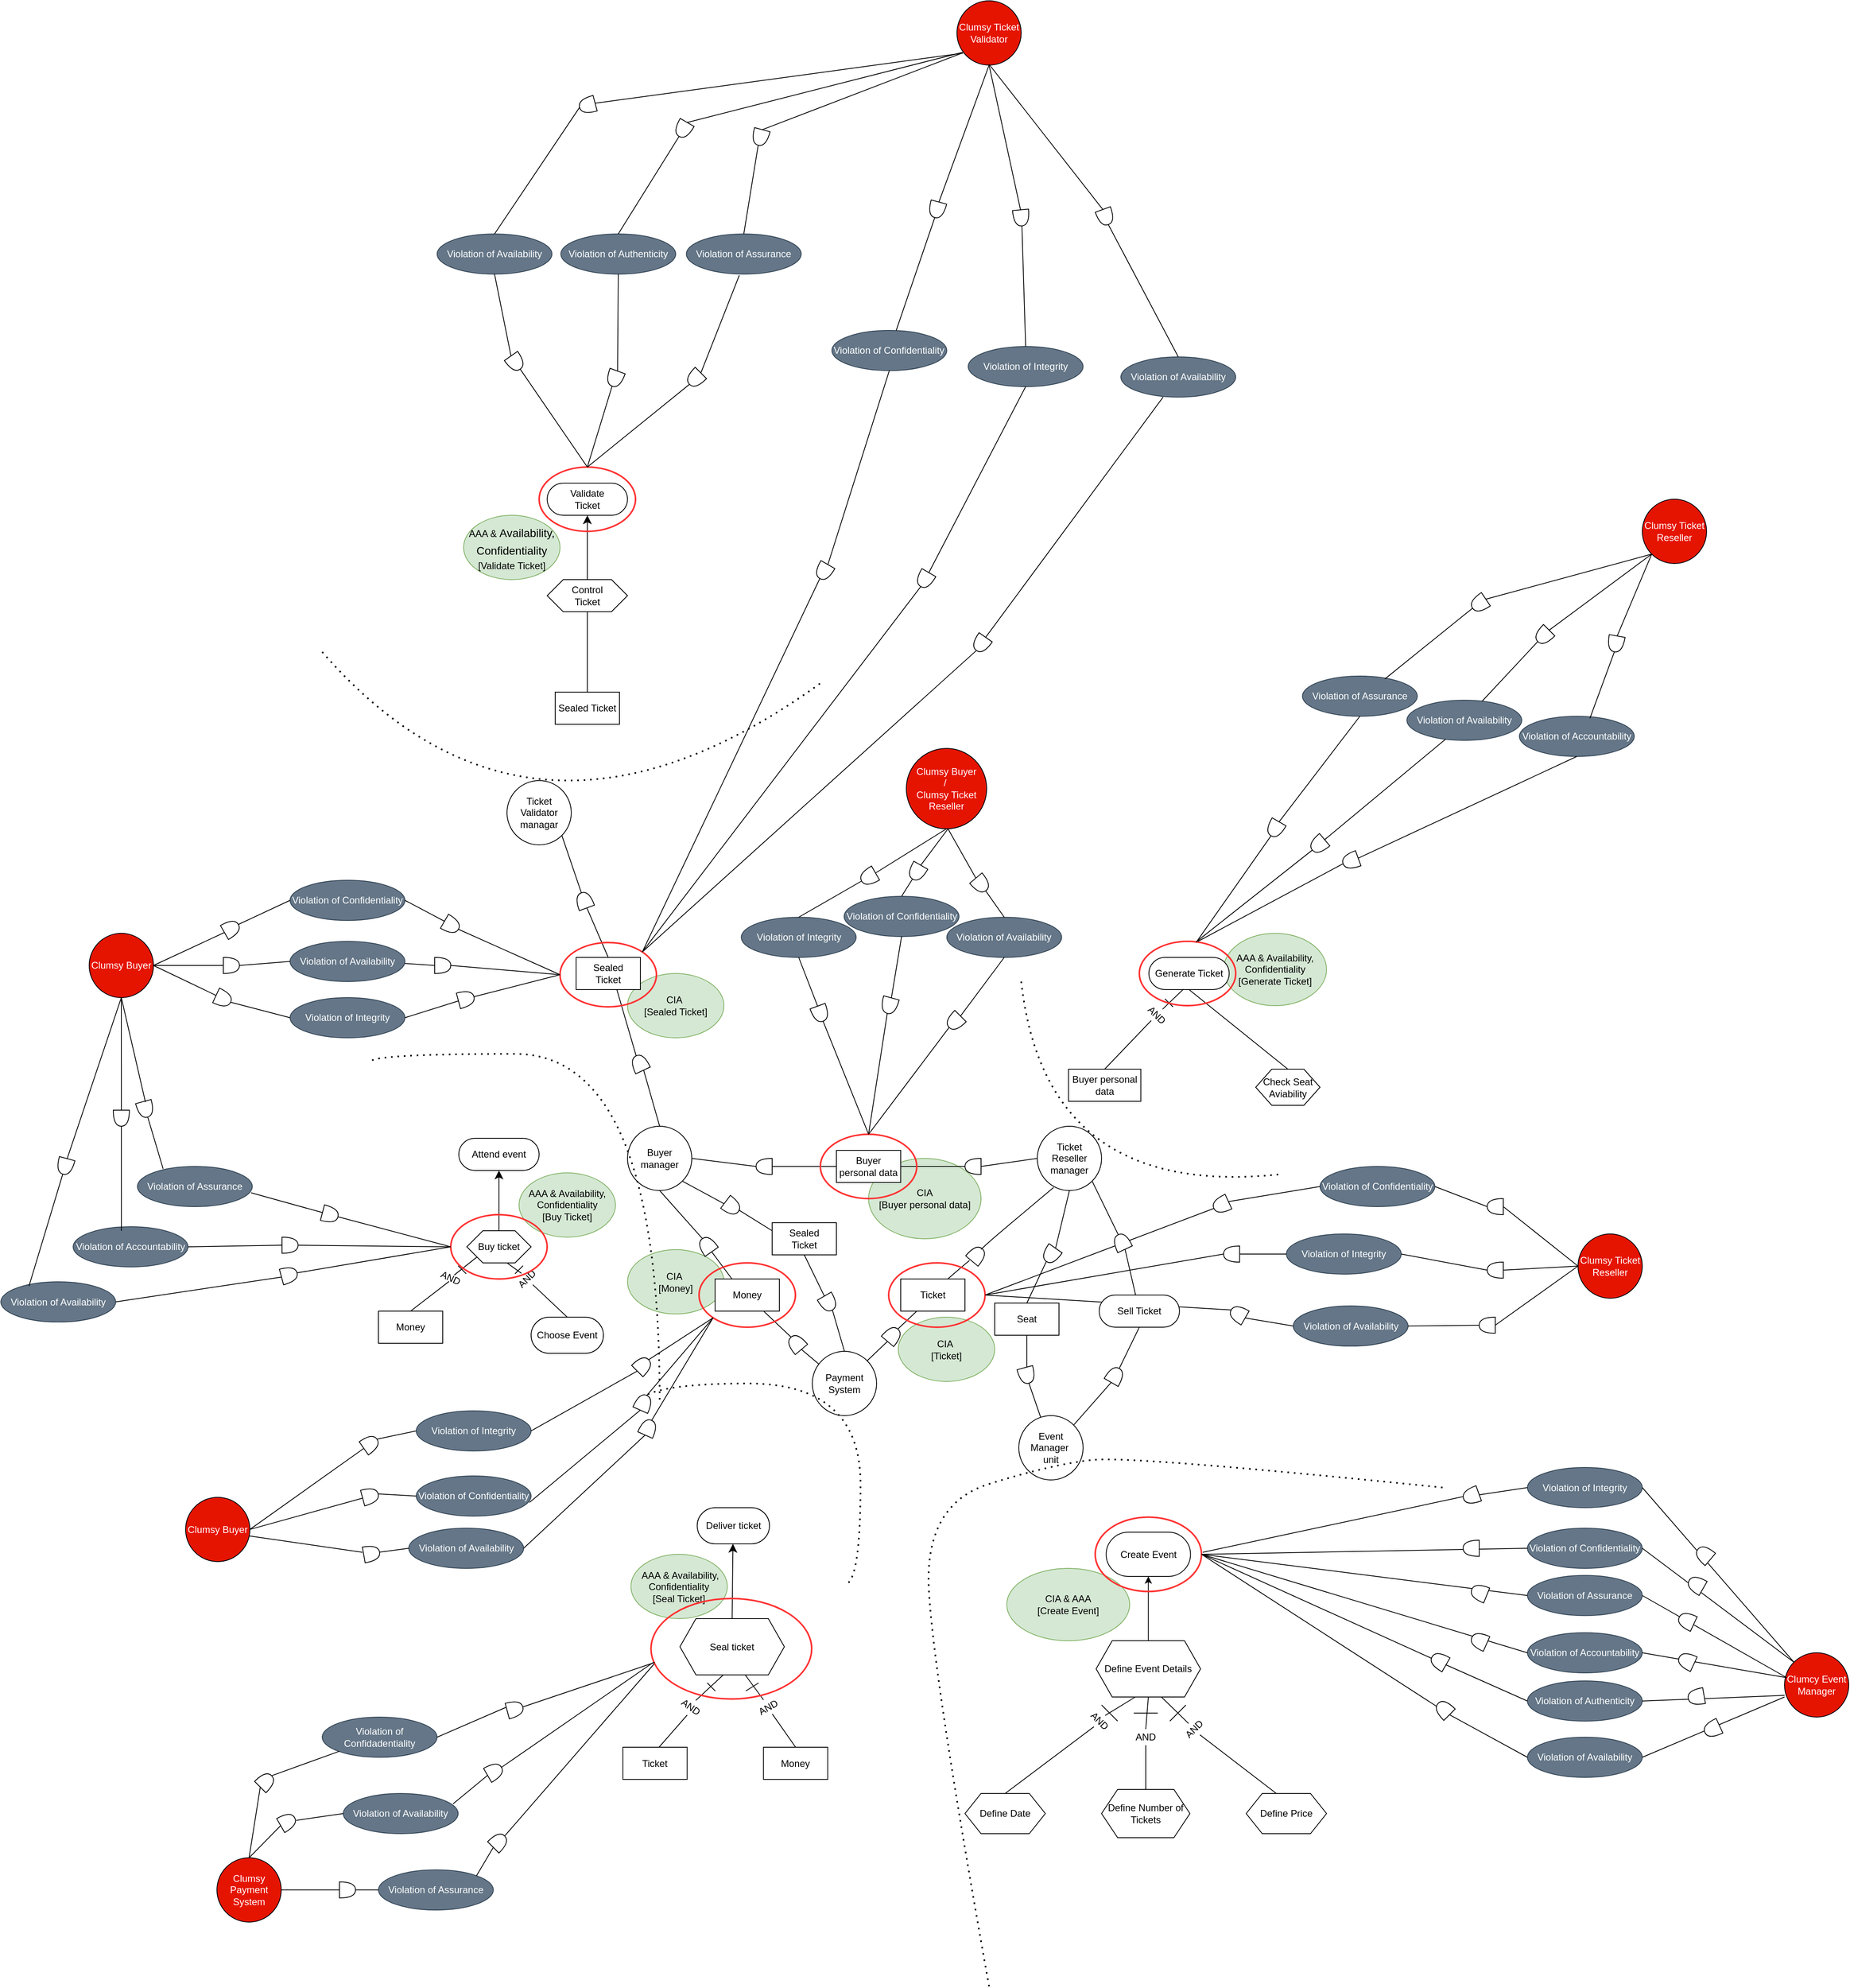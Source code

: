 <mxfile version="15.2.9" type="onedrive"><diagram id="UfplmZNuWA82le0Drqep" name="Page-1"><mxGraphModel dx="3197" dy="2788" grid="1" gridSize="10" guides="1" tooltips="0" connect="1" arrows="1" fold="1" page="1" pageScale="1" pageWidth="583" pageHeight="827" math="0" shadow="0"><root><mxCell id="0"/><mxCell id="1" parent="0"/><mxCell id="M_OTzTOcBH-NlOBtyyo_-15" value="" style="endArrow=none;html=1;exitX=1;exitY=0.5;exitDx=0;exitDy=0;entryX=1;entryY=0.5;entryDx=0;entryDy=0;entryPerimeter=0;" edge="1" parent="1" source="n_5q6AOrw0mOYB6-cSWX-4" target="M_OTzTOcBH-NlOBtyyo_-11"><mxGeometry width="50" height="50" relative="1" as="geometry"><mxPoint x="860" y="340" as="sourcePoint"/><mxPoint x="910" y="290" as="targetPoint"/></mxGeometry></mxCell><mxCell id="M_OTzTOcBH-NlOBtyyo_-12" value="" style="endArrow=none;html=1;exitX=1;exitY=0.5;exitDx=0;exitDy=0;entryX=1;entryY=0.5;entryDx=0;entryDy=0;entryPerimeter=0;" edge="1" parent="1" source="n_5q6AOrw0mOYB6-cSWX-4" target="M_OTzTOcBH-NlOBtyyo_-9"><mxGeometry width="50" height="50" relative="1" as="geometry"><mxPoint x="810" y="190" as="sourcePoint"/><mxPoint x="860" y="140" as="targetPoint"/></mxGeometry></mxCell><mxCell id="gof2_wOhz_4Wq6PDv7rz-3" value="AAA &amp;amp; Availability, Confidentiality&lt;br&gt;[Buy Ticket]" style="ellipse;whiteSpace=wrap;html=1;fillColor=#d5e8d4;strokeColor=#82b366;" parent="1" vertex="1"><mxGeometry x="5.0" y="138" width="120" height="80" as="geometry"/></mxCell><mxCell id="5hlcJBAlI3tANKMviMh5-2" value="AAA &amp;amp; Availability, Confidentiality&lt;br&gt;[Generate Ticket]" style="ellipse;whiteSpace=wrap;html=1;fillColor=#d5e8d4;strokeColor=#82b366;" parent="1" vertex="1"><mxGeometry x="881.86" y="-160" width="128.14" height="90" as="geometry"/></mxCell><mxCell id="5hlcJBAlI3tANKMviMh5-3" value="CIA &lt;br&gt;[Buyer personal data]" style="ellipse;whiteSpace=wrap;html=1;fillColor=#d5e8d4;strokeColor=#82b366;" parent="1" vertex="1"><mxGeometry x="440" y="120" width="140" height="100" as="geometry"/></mxCell><mxCell id="gof2_wOhz_4Wq6PDv7rz-6" value="CIA &amp;amp; AAA&lt;br&gt;[Create Event]" style="ellipse;whiteSpace=wrap;html=1;fillColor=#d5e8d4;strokeColor=#82b366;" parent="1" vertex="1"><mxGeometry x="612" y="630" width="153" height="90" as="geometry"/></mxCell><mxCell id="5hlcJBAlI3tANKMviMh5-4" value="CIA&amp;nbsp;&lt;br&gt;[Ticket]" style="ellipse;whiteSpace=wrap;html=1;fillColor=#d5e8d4;strokeColor=#82b366;" parent="1" vertex="1"><mxGeometry x="477" y="317.5" width="120" height="80" as="geometry"/></mxCell><mxCell id="5hlcJBAlI3tANKMviMh5-5" value="CIA&amp;nbsp;&lt;br&gt;[Money]" style="ellipse;whiteSpace=wrap;html=1;fillColor=#d5e8d4;strokeColor=#82b366;" parent="1" vertex="1"><mxGeometry x="140" y="233.54" width="120" height="80" as="geometry"/></mxCell><mxCell id="gof2_wOhz_4Wq6PDv7rz-5" value="&amp;nbsp;AAA &amp;amp; Availability, Confidentiality&lt;br&gt;[Seal Ticket]" style="ellipse;whiteSpace=wrap;html=1;fillColor=#d5e8d4;strokeColor=#82b366;" parent="1" vertex="1"><mxGeometry x="144.22" y="612.5" width="120" height="80" as="geometry"/></mxCell><mxCell id="gof2_wOhz_4Wq6PDv7rz-4" value="CIA&amp;nbsp;&lt;br&gt;[Sealed Ticket]" style="ellipse;whiteSpace=wrap;html=1;fillColor=#d5e8d4;strokeColor=#82b366;" parent="1" vertex="1"><mxGeometry x="140" y="-110" width="120" height="80" as="geometry"/></mxCell><mxCell id="37rl-DP6CGnBK0eB0r1U-1" value="AAA &amp;amp;&amp;nbsp;&lt;span lang=&quot;EN-GB&quot; class=&quot;TextRun SCXW14511237 BCX8&quot; style=&quot;animation: 0s ease 0s 1 normal none running none ; appearance: none ; backface-visibility: visible ; background: none 0% 0% / auto repeat scroll padding-box border-box rgba(0 , 0 , 0 , 0) ; border-color: rgb(0 , 0 , 0) ; border-collapse: collapse ; border-width: 0px ; border-style: none ; border-spacing: 0px ; border-radius: 0px ; box-shadow: none ; box-sizing: content-box ; caption-side: top ; clear: none ; clip: auto ; content: normal ; cursor: text ; direction: ltr ; display: inline ; empty-cells: show ; float: none ; font-family: &amp;#34;wordvisi_msfontservice&amp;#34; , &amp;#34;calibri&amp;#34; , &amp;#34;calibri_embeddedfont&amp;#34; , &amp;#34;calibri_msfontservice&amp;#34; , sans-serif ; font-size: 16px ; height: auto ; line-height: 21.583px ; list-style: outside none disc ; margin: 0px ; max-height: none ; max-width: none ; min-height: 0px ; min-width: 0px ; opacity: 1 ; outline: rgb(0 , 0 , 0) none 0px ; overflow: visible ; overflow-wrap: break-word ; padding: 0px ; perspective: none ; perspective-origin: 0px 0px ; position: static ; resize: none ; speak: normal ; table-layout: auto ; text-align: left ; text-overflow: clip ; text-shadow: none ; transform: none ; transform-origin: 0px 0px ; transform-style: flat ; transition: all 0s ease 0s ; unicode-bidi: normal ; vertical-align: baseline ; visibility: visible ; width: auto ; word-break: normal ; z-index: auto ; zoom: 1&quot;&gt;&lt;span class=&quot;NormalTextRun SCXW14511237 BCX8&quot; style=&quot;font-size: 14px&quot;&gt;Availability, Confidentiality&lt;/span&gt;&lt;/span&gt;&lt;br&gt;[Validate Ticket]" style="ellipse;whiteSpace=wrap;html=1;fillColor=#d5e8d4;strokeColor=#82b366;" parent="1" vertex="1"><mxGeometry x="-64" y="-680" width="120" height="80" as="geometry"/></mxCell><mxCell id="Xo7R-cHsNthfNWcavHbP-1" value="Buyer manager" style="ellipse;whiteSpace=wrap;html=1;aspect=fixed;" parent="1" vertex="1"><mxGeometry x="140" y="80" width="80" height="80" as="geometry"/></mxCell><mxCell id="YaC-4g-Wo7dQEX7YHomU-3" style="rounded=0;orthogonalLoop=1;jettySize=auto;html=1;exitX=0.5;exitY=1;exitDx=0;exitDy=0;entryX=0;entryY=0.5;entryDx=0;entryDy=0;entryPerimeter=0;endArrow=none;endFill=0;" parent="1" source="ta6Gdk--_3ZyYTop5qnq-2" target="YaC-4g-Wo7dQEX7YHomU-1" edge="1"><mxGeometry relative="1" as="geometry"/></mxCell><mxCell id="YaC-4g-Wo7dQEX7YHomU-60" style="edgeStyle=none;rounded=0;orthogonalLoop=1;jettySize=auto;html=1;exitX=0;exitY=0.5;exitDx=0;exitDy=0;entryX=0;entryY=0.5;entryDx=0;entryDy=0;entryPerimeter=0;startArrow=none;startFill=0;endArrow=none;endFill=0;startSize=0;endSize=27;" parent="1" source="ta6Gdk--_3ZyYTop5qnq-2" target="YaC-4g-Wo7dQEX7YHomU-59" edge="1"><mxGeometry relative="1" as="geometry"/></mxCell><mxCell id="ta6Gdk--_3ZyYTop5qnq-2" value="Ticket Reseller manager" style="ellipse;whiteSpace=wrap;html=1;aspect=fixed;" parent="1" vertex="1"><mxGeometry x="650" y="80" width="80" height="80" as="geometry"/></mxCell><mxCell id="ta6Gdk--_3ZyYTop5qnq-4" value="Event Manager&amp;nbsp;&lt;br&gt;unit" style="ellipse;whiteSpace=wrap;html=1;aspect=fixed;" parent="1" vertex="1"><mxGeometry x="627" y="440" width="80" height="80" as="geometry"/></mxCell><mxCell id="YaC-4g-Wo7dQEX7YHomU-4" style="edgeStyle=none;rounded=0;orthogonalLoop=1;jettySize=auto;html=1;exitX=0.5;exitY=0;exitDx=0;exitDy=0;entryX=1;entryY=0.5;entryDx=0;entryDy=0;entryPerimeter=0;endArrow=none;endFill=0;" parent="1" source="Xo7R-cHsNthfNWcavHbP-9" target="YaC-4g-Wo7dQEX7YHomU-1" edge="1"><mxGeometry relative="1" as="geometry"/></mxCell><mxCell id="YaC-4g-Wo7dQEX7YHomU-5" style="edgeStyle=none;rounded=0;orthogonalLoop=1;jettySize=auto;html=1;exitX=0.5;exitY=1;exitDx=0;exitDy=0;endArrow=none;endFill=0;" parent="1" source="Xo7R-cHsNthfNWcavHbP-9" target="YaC-4g-Wo7dQEX7YHomU-2" edge="1"><mxGeometry relative="1" as="geometry"/></mxCell><mxCell id="Xo7R-cHsNthfNWcavHbP-9" value="Seat" style="rounded=0;whiteSpace=wrap;html=1;" parent="1" vertex="1"><mxGeometry x="597" y="300" width="80" height="40" as="geometry"/></mxCell><mxCell id="Xo7R-cHsNthfNWcavHbP-12" value="" style="shape=or;whiteSpace=wrap;html=1;rotation=-60;" parent="1" vertex="1"><mxGeometry x="737" y="380" width="20" height="20" as="geometry"/></mxCell><mxCell id="Xo7R-cHsNthfNWcavHbP-14" value="" style="shape=or;whiteSpace=wrap;html=1;rotation=-115;" parent="1" vertex="1"><mxGeometry x="745" y="214" width="20" height="20" as="geometry"/></mxCell><mxCell id="Xo7R-cHsNthfNWcavHbP-15" value="" style="endArrow=none;html=1;exitX=1;exitY=0;exitDx=0;exitDy=0;entryX=0;entryY=0.5;entryDx=0;entryDy=0;entryPerimeter=0;" parent="1" source="ta6Gdk--_3ZyYTop5qnq-4" target="Xo7R-cHsNthfNWcavHbP-12" edge="1"><mxGeometry width="50" height="50" relative="1" as="geometry"><mxPoint x="437" y="310" as="sourcePoint"/><mxPoint x="487" y="260" as="targetPoint"/></mxGeometry></mxCell><mxCell id="Xo7R-cHsNthfNWcavHbP-16" value="" style="endArrow=none;html=1;entryX=1;entryY=0.5;entryDx=0;entryDy=0;entryPerimeter=0;exitX=0.5;exitY=1;exitDx=0;exitDy=0;" parent="1" source="NR40S5Cppwsf3-HbDGJy-14" target="Xo7R-cHsNthfNWcavHbP-12" edge="1"><mxGeometry width="50" height="50" relative="1" as="geometry"><mxPoint x="777" y="340" as="sourcePoint"/><mxPoint x="487" y="260" as="targetPoint"/></mxGeometry></mxCell><mxCell id="Xo7R-cHsNthfNWcavHbP-17" value="" style="endArrow=none;html=1;entryX=0;entryY=0.5;entryDx=0;entryDy=0;entryPerimeter=0;" parent="1" source="NR40S5Cppwsf3-HbDGJy-14" target="Xo7R-cHsNthfNWcavHbP-14" edge="1"><mxGeometry width="50" height="50" relative="1" as="geometry"><mxPoint x="792" y="290" as="sourcePoint"/><mxPoint x="487" y="260" as="targetPoint"/></mxGeometry></mxCell><mxCell id="Xo7R-cHsNthfNWcavHbP-18" value="" style="endArrow=none;html=1;exitX=1;exitY=1;exitDx=0;exitDy=0;entryX=1;entryY=0.5;entryDx=0;entryDy=0;entryPerimeter=0;" parent="1" source="ta6Gdk--_3ZyYTop5qnq-2" target="Xo7R-cHsNthfNWcavHbP-14" edge="1"><mxGeometry width="50" height="50" relative="1" as="geometry"><mxPoint x="390" y="310" as="sourcePoint"/><mxPoint x="780" y="210" as="targetPoint"/></mxGeometry></mxCell><mxCell id="YaC-4g-Wo7dQEX7YHomU-1" value="" style="shape=or;whiteSpace=wrap;html=1;rotation=-55;direction=west;" parent="1" vertex="1"><mxGeometry x="657" y="230" width="20" height="20" as="geometry"/></mxCell><mxCell id="YaC-4g-Wo7dQEX7YHomU-6" style="edgeStyle=none;rounded=0;orthogonalLoop=1;jettySize=auto;html=1;exitX=1;exitY=0.5;exitDx=0;exitDy=0;exitPerimeter=0;endArrow=none;endFill=0;" parent="1" source="YaC-4g-Wo7dQEX7YHomU-2" target="ta6Gdk--_3ZyYTop5qnq-4" edge="1"><mxGeometry relative="1" as="geometry"/></mxCell><mxCell id="YaC-4g-Wo7dQEX7YHomU-2" value="" style="shape=or;whiteSpace=wrap;html=1;rotation=75;direction=east;" parent="1" vertex="1"><mxGeometry x="627" y="380" width="20" height="20" as="geometry"/></mxCell><mxCell id="YaC-4g-Wo7dQEX7YHomU-7" value="" style="endArrow=none;dashed=1;html=1;dashPattern=1 3;strokeWidth=2;curved=1;" parent="1" edge="1"><mxGeometry width="50" height="50" relative="1" as="geometry"><mxPoint x="590" y="1150" as="sourcePoint"/><mxPoint x="1160" y="530" as="targetPoint"/><Array as="points"><mxPoint x="520" y="760"/><mxPoint x="510" y="550"/><mxPoint x="670" y="500"/><mxPoint x="770" y="490"/></Array></mxGeometry></mxCell><mxCell id="ta6Gdk--_3ZyYTop5qnq-12" value="" style="endArrow=none;dashed=1;html=1;dashPattern=1 3;strokeWidth=2;edgeStyle=orthogonalEdgeStyle;curved=1;" parent="1" edge="1"><mxGeometry width="50" height="50" relative="1" as="geometry"><mxPoint x="180" y="420" as="sourcePoint"/><mxPoint x="-180" as="targetPoint"/><Array as="points"><mxPoint x="180" y="-10"/><mxPoint x="-180" y="-10"/></Array></mxGeometry></mxCell><mxCell id="Xo7R-cHsNthfNWcavHbP-20" value="" style="endArrow=none;dashed=1;html=1;dashPattern=1 3;strokeWidth=2;curved=1;" parent="1" edge="1"><mxGeometry width="50" height="50" relative="1" as="geometry"><mxPoint x="630" y="-100" as="sourcePoint"/><mxPoint x="950" y="140" as="targetPoint"/><Array as="points"><mxPoint x="660" y="170"/></Array></mxGeometry></mxCell><mxCell id="YaC-4g-Wo7dQEX7YHomU-39" style="edgeStyle=none;rounded=0;orthogonalLoop=1;jettySize=auto;html=1;exitX=0.375;exitY=1;exitDx=0;exitDy=0;entryX=0;entryY=0.5;entryDx=0;entryDy=0;startArrow=none;startFill=0;endArrow=none;endFill=0;startSize=0;endSize=27;" parent="1" source="YaC-4g-Wo7dQEX7YHomU-11" target="YaC-4g-Wo7dQEX7YHomU-36" edge="1"><mxGeometry relative="1" as="geometry"/></mxCell><mxCell id="YaC-4g-Wo7dQEX7YHomU-44" style="edgeStyle=none;rounded=0;orthogonalLoop=1;jettySize=auto;html=1;exitX=0.625;exitY=1;exitDx=0;exitDy=0;entryX=1;entryY=0.5;entryDx=0;entryDy=0;startArrow=none;startFill=0;endArrow=none;endFill=0;startSize=0;endSize=27;" parent="1" source="YaC-4g-Wo7dQEX7YHomU-11" target="YaC-4g-Wo7dQEX7YHomU-26" edge="1"><mxGeometry relative="1" as="geometry"/></mxCell><mxCell id="NR40S5Cppwsf3-HbDGJy-6" style="edgeStyle=orthogonalEdgeStyle;rounded=0;orthogonalLoop=1;jettySize=auto;html=1;exitX=0.5;exitY=0;exitDx=0;exitDy=0;entryX=0.5;entryY=1;entryDx=0;entryDy=0;" parent="1" source="YaC-4g-Wo7dQEX7YHomU-11" target="NR40S5Cppwsf3-HbDGJy-4" edge="1"><mxGeometry relative="1" as="geometry"/></mxCell><mxCell id="YaC-4g-Wo7dQEX7YHomU-11" value="Define Event Details" style="shape=hexagon;perimeter=hexagonPerimeter2;whiteSpace=wrap;html=1;fixedSize=1;" parent="1" vertex="1"><mxGeometry x="723.23" y="720" width="130" height="70" as="geometry"/></mxCell><mxCell id="YaC-4g-Wo7dQEX7YHomU-38" style="edgeStyle=none;rounded=0;orthogonalLoop=1;jettySize=auto;html=1;exitX=0.5;exitY=0;exitDx=0;exitDy=0;entryX=1;entryY=0.5;entryDx=0;entryDy=0;startArrow=none;startFill=0;endArrow=none;endFill=0;startSize=0;endSize=27;" parent="1" source="YaC-4g-Wo7dQEX7YHomU-12" target="YaC-4g-Wo7dQEX7YHomU-36" edge="1"><mxGeometry relative="1" as="geometry"/></mxCell><mxCell id="YaC-4g-Wo7dQEX7YHomU-12" value="Define Date" style="shape=hexagon;perimeter=hexagonPerimeter2;whiteSpace=wrap;html=1;fixedSize=1;" parent="1" vertex="1"><mxGeometry x="560" y="910" width="100" height="50" as="geometry"/></mxCell><mxCell id="YaC-4g-Wo7dQEX7YHomU-13" value="Define Number of Tickets" style="shape=hexagon;perimeter=hexagonPerimeter2;whiteSpace=wrap;html=1;fixedSize=1;" parent="1" vertex="1"><mxGeometry x="730" y="905" width="110" height="60" as="geometry"/></mxCell><mxCell id="YaC-4g-Wo7dQEX7YHomU-14" value="Define Price" style="shape=hexagon;perimeter=hexagonPerimeter2;whiteSpace=wrap;html=1;fixedSize=1;" parent="1" vertex="1"><mxGeometry x="910" y="910" width="100" height="50" as="geometry"/></mxCell><mxCell id="ta6Gdk--_3ZyYTop5qnq-13" value="Buy ticket" style="shape=hexagon;perimeter=hexagonPerimeter2;whiteSpace=wrap;html=1;fixedSize=1;size=20;" parent="1" vertex="1"><mxGeometry x="-60" y="210" width="80" height="40" as="geometry"/></mxCell><mxCell id="sOU6wArKF-Llgi7GQNwx-5" value="" style="endArrow=none;html=1;exitX=0.5;exitY=0;exitDx=0;exitDy=0;entryX=0.5;entryY=1;entryDx=0;entryDy=0;startArrow=none;" parent="1" source="YaC-4g-Wo7dQEX7YHomU-20" target="YaC-4g-Wo7dQEX7YHomU-11" edge="1"><mxGeometry width="50" height="50" relative="1" as="geometry"><mxPoint x="740" y="920" as="sourcePoint"/><mxPoint x="340" y="870" as="targetPoint"/></mxGeometry></mxCell><mxCell id="sOU6wArKF-Llgi7GQNwx-6" value="" style="endArrow=none;html=1;" parent="1" edge="1"><mxGeometry width="50" height="50" relative="1" as="geometry"><mxPoint x="730" y="800" as="sourcePoint"/><mxPoint x="750" y="820" as="targetPoint"/></mxGeometry></mxCell><mxCell id="YaC-4g-Wo7dQEX7YHomU-17" value="" style="endArrow=none;html=1;startSize=0;endSize=27;" parent="1" edge="1"><mxGeometry width="50" height="50" relative="1" as="geometry"><mxPoint x="770" y="810" as="sourcePoint"/><mxPoint x="800" y="810" as="targetPoint"/></mxGeometry></mxCell><mxCell id="YaC-4g-Wo7dQEX7YHomU-20" value="AND" style="text;html=1;strokeColor=none;fillColor=none;align=center;verticalAlign=middle;whiteSpace=wrap;rounded=0;" parent="1" vertex="1"><mxGeometry x="765" y="830" width="40" height="20" as="geometry"/></mxCell><mxCell id="YaC-4g-Wo7dQEX7YHomU-21" value="" style="endArrow=none;html=1;exitX=0.5;exitY=0;exitDx=0;exitDy=0;entryX=0.5;entryY=1;entryDx=0;entryDy=0;" parent="1" source="YaC-4g-Wo7dQEX7YHomU-13" target="YaC-4g-Wo7dQEX7YHomU-20" edge="1"><mxGeometry width="50" height="50" relative="1" as="geometry"><mxPoint x="780" y="910.0" as="sourcePoint"/><mxPoint x="785" y="790.0" as="targetPoint"/></mxGeometry></mxCell><mxCell id="YaC-4g-Wo7dQEX7YHomU-23" value="" style="endArrow=none;html=1;startSize=0;endSize=27;" parent="1" edge="1"><mxGeometry width="50" height="50" relative="1" as="geometry"><mxPoint x="815" y="820" as="sourcePoint"/><mxPoint x="835" y="800" as="targetPoint"/><Array as="points"><mxPoint x="825" y="810"/></Array></mxGeometry></mxCell><mxCell id="Xo7R-cHsNthfNWcavHbP-23" value="Generate Ticket" style="rounded=1;whiteSpace=wrap;html=1;glass=0;arcSize=50;" parent="1" vertex="1"><mxGeometry x="788.86" y="-130" width="100" height="40" as="geometry"/></mxCell><mxCell id="YaC-4g-Wo7dQEX7YHomU-26" value="AND" style="text;html=1;strokeColor=none;fillColor=none;align=center;verticalAlign=middle;whiteSpace=wrap;rounded=0;direction=north;rotation=315;" parent="1" vertex="1"><mxGeometry x="840.73" y="820" width="9.27" height="20" as="geometry"/></mxCell><mxCell id="YaC-4g-Wo7dQEX7YHomU-36" value="AND" style="text;html=1;strokeColor=none;fillColor=none;align=center;verticalAlign=middle;whiteSpace=wrap;rounded=0;direction=south;rotation=45;" parent="1" vertex="1"><mxGeometry x="720" y="810" width="15" height="20" as="geometry"/></mxCell><mxCell id="YaC-4g-Wo7dQEX7YHomU-41" style="edgeStyle=none;rounded=0;orthogonalLoop=1;jettySize=auto;html=1;exitX=0.5;exitY=1;exitDx=0;exitDy=0;startArrow=none;startFill=0;endArrow=none;endFill=0;startSize=0;endSize=27;" parent="1" source="YaC-4g-Wo7dQEX7YHomU-26" target="YaC-4g-Wo7dQEX7YHomU-26" edge="1"><mxGeometry relative="1" as="geometry"/></mxCell><mxCell id="YaC-4g-Wo7dQEX7YHomU-43" value="" style="endArrow=none;html=1;startSize=0;endSize=27;exitX=0.375;exitY=0;exitDx=0;exitDy=0;entryX=0;entryY=0.5;entryDx=0;entryDy=0;" parent="1" source="YaC-4g-Wo7dQEX7YHomU-14" target="YaC-4g-Wo7dQEX7YHomU-26" edge="1"><mxGeometry width="50" height="50" relative="1" as="geometry"><mxPoint x="920" y="910" as="sourcePoint"/><mxPoint x="970" y="860" as="targetPoint"/></mxGeometry></mxCell><mxCell id="YaC-4g-Wo7dQEX7YHomU-45" value="Money" style="rounded=0;whiteSpace=wrap;html=1;" parent="1" vertex="1"><mxGeometry x="-170" y="310" width="80" height="40" as="geometry"/></mxCell><mxCell id="Xo7R-cHsNthfNWcavHbP-27" value="Attend&amp;nbsp;event" style="rounded=1;whiteSpace=wrap;html=1;glass=0;arcSize=50;" parent="1" vertex="1"><mxGeometry x="-70" y="95" width="100" height="40" as="geometry"/></mxCell><mxCell id="YaC-4g-Wo7dQEX7YHomU-49" value="" style="endArrow=none;html=1;startSize=0;endSize=27;entryX=0.625;entryY=1;entryDx=0;entryDy=0;exitX=0;exitY=0.5;exitDx=0;exitDy=0;" parent="1" source="NR40S5Cppwsf3-HbDGJy-33" target="ta6Gdk--_3ZyYTop5qnq-13" edge="1"><mxGeometry width="50" height="50" relative="1" as="geometry"><mxPoint x="55" y="320.0" as="sourcePoint"/><mxPoint x="100" y="250" as="targetPoint"/></mxGeometry></mxCell><mxCell id="YaC-4g-Wo7dQEX7YHomU-67" style="edgeStyle=none;rounded=0;orthogonalLoop=1;jettySize=auto;html=1;entryX=0.5;entryY=1;entryDx=0;entryDy=0;startArrow=none;startFill=0;endArrow=classic;endFill=1;startSize=0;endSize=8;exitX=0.5;exitY=0;exitDx=0;exitDy=0;" parent="1" source="ta6Gdk--_3ZyYTop5qnq-13" target="Xo7R-cHsNthfNWcavHbP-27" edge="1"><mxGeometry relative="1" as="geometry"><mxPoint x="-20" y="208" as="sourcePoint"/></mxGeometry></mxCell><mxCell id="YaC-4g-Wo7dQEX7YHomU-63" style="edgeStyle=none;rounded=0;orthogonalLoop=1;jettySize=auto;html=1;exitX=0;exitY=0.5;exitDx=0;exitDy=0;entryX=0;entryY=0.5;entryDx=0;entryDy=0;entryPerimeter=0;startArrow=none;startFill=0;endArrow=none;endFill=0;startSize=0;endSize=27;" parent="1" source="YaC-4g-Wo7dQEX7YHomU-58" target="YaC-4g-Wo7dQEX7YHomU-62" edge="1"><mxGeometry relative="1" as="geometry"/></mxCell><mxCell id="YaC-4g-Wo7dQEX7YHomU-58" value="Buyer personal data" style="rounded=0;whiteSpace=wrap;html=1;" parent="1" vertex="1"><mxGeometry x="400" y="110" width="80" height="40" as="geometry"/></mxCell><mxCell id="YaC-4g-Wo7dQEX7YHomU-61" style="edgeStyle=none;rounded=0;orthogonalLoop=1;jettySize=auto;html=1;exitX=1;exitY=0.5;exitDx=0;exitDy=0;exitPerimeter=0;entryX=1;entryY=0.5;entryDx=0;entryDy=0;startArrow=none;startFill=0;endArrow=none;endFill=0;startSize=0;endSize=27;" parent="1" source="YaC-4g-Wo7dQEX7YHomU-59" target="YaC-4g-Wo7dQEX7YHomU-58" edge="1"><mxGeometry relative="1" as="geometry"/></mxCell><mxCell id="YaC-4g-Wo7dQEX7YHomU-59" value="" style="shape=or;whiteSpace=wrap;html=1;direction=east;rotation=180;" parent="1" vertex="1"><mxGeometry x="560" y="120" width="20" height="20" as="geometry"/></mxCell><mxCell id="YaC-4g-Wo7dQEX7YHomU-64" style="edgeStyle=none;rounded=0;orthogonalLoop=1;jettySize=auto;html=1;exitX=1;exitY=0.5;exitDx=0;exitDy=0;exitPerimeter=0;entryX=1;entryY=0.5;entryDx=0;entryDy=0;startArrow=none;startFill=0;endArrow=none;endFill=0;startSize=0;endSize=27;" parent="1" source="YaC-4g-Wo7dQEX7YHomU-62" target="Xo7R-cHsNthfNWcavHbP-1" edge="1"><mxGeometry relative="1" as="geometry"/></mxCell><mxCell id="YaC-4g-Wo7dQEX7YHomU-62" value="" style="shape=or;whiteSpace=wrap;html=1;direction=east;rotation=180;" parent="1" vertex="1"><mxGeometry x="300" y="120" width="20" height="20" as="geometry"/></mxCell><mxCell id="YaC-4g-Wo7dQEX7YHomU-69" value="" style="endArrow=none;html=1;startSize=0;endSize=8;exitX=0.5;exitY=0;exitDx=0;exitDy=0;entryX=0.5;entryY=1;entryDx=0;entryDy=0;endFill=0;" parent="1" source="NR40S5Cppwsf3-HbDGJy-9" target="Xo7R-cHsNthfNWcavHbP-23" edge="1"><mxGeometry width="50" height="50" relative="1" as="geometry"><mxPoint x="871.86" y="-20" as="sourcePoint"/><mxPoint x="931.86" y="-110" as="targetPoint"/></mxGeometry></mxCell><mxCell id="NR40S5Cppwsf3-HbDGJy-4" value="Create Event" style="rounded=1;whiteSpace=wrap;html=1;glass=0;arcSize=50;" parent="1" vertex="1"><mxGeometry x="735.73" y="585" width="105" height="55" as="geometry"/></mxCell><mxCell id="NR40S5Cppwsf3-HbDGJy-9" value="Check Seat Aviability" style="shape=hexagon;perimeter=hexagonPerimeter2;whiteSpace=wrap;html=1;fixedSize=1;" parent="1" vertex="1"><mxGeometry x="921.86" y="9" width="80" height="45" as="geometry"/></mxCell><mxCell id="NR40S5Cppwsf3-HbDGJy-12" value="Choose Event" style="rounded=1;whiteSpace=wrap;html=1;glass=0;arcSize=50;" parent="1" vertex="1"><mxGeometry x="20" y="317.5" width="90" height="45" as="geometry"/></mxCell><mxCell id="NR40S5Cppwsf3-HbDGJy-14" value="Sell Ticket" style="rounded=1;whiteSpace=wrap;html=1;glass=0;arcSize=50;" parent="1" vertex="1"><mxGeometry x="727" y="290" width="100" height="40" as="geometry"/></mxCell><mxCell id="HzWPDjjtE-6QeFcjVHDP-7" style="edgeStyle=none;rounded=0;orthogonalLoop=1;jettySize=auto;html=1;exitX=0.5;exitY=1;exitDx=0;exitDy=0;startArrow=none;startFill=0;endArrow=none;endFill=0;startSize=0;endSize=27;" parent="1" edge="1"><mxGeometry relative="1" as="geometry"><mxPoint x="714.522" y="-104.277" as="sourcePoint"/><mxPoint x="714.522" y="-104.277" as="targetPoint"/></mxGeometry></mxCell><mxCell id="NR40S5Cppwsf3-HbDGJy-25" value="AND" style="text;html=1;strokeColor=none;fillColor=none;align=center;verticalAlign=middle;whiteSpace=wrap;rounded=0;direction=north;rotation=25;" parent="1" vertex="1"><mxGeometry x="-89.14" y="263.54" width="18.36" height="10" as="geometry"/></mxCell><mxCell id="NR40S5Cppwsf3-HbDGJy-26" style="edgeStyle=orthogonalEdgeStyle;rounded=0;orthogonalLoop=1;jettySize=auto;html=1;exitX=0.5;exitY=1;exitDx=0;exitDy=0;endArrow=none;endFill=0;" parent="1" source="YaC-4g-Wo7dQEX7YHomU-45" target="YaC-4g-Wo7dQEX7YHomU-45" edge="1"><mxGeometry relative="1" as="geometry"/></mxCell><mxCell id="NR40S5Cppwsf3-HbDGJy-29" value="" style="endArrow=none;html=1;exitX=0.5;exitY=0;exitDx=0;exitDy=0;entryX=0;entryY=0.5;entryDx=0;entryDy=0;" parent="1" source="YaC-4g-Wo7dQEX7YHomU-45" target="NR40S5Cppwsf3-HbDGJy-25" edge="1"><mxGeometry width="50" height="50" relative="1" as="geometry"><mxPoint x="-130" y="320" as="sourcePoint"/><mxPoint x="-81" y="299" as="targetPoint"/></mxGeometry></mxCell><mxCell id="NR40S5Cppwsf3-HbDGJy-33" value="AND" style="text;html=1;strokeColor=none;fillColor=none;align=center;verticalAlign=middle;whiteSpace=wrap;rounded=0;direction=south;rotation=315;" parent="1" vertex="1"><mxGeometry x="10" y="260" width="10" height="20" as="geometry"/></mxCell><mxCell id="NR40S5Cppwsf3-HbDGJy-35" value="" style="endArrow=none;html=1;entryX=1;entryY=0.5;entryDx=0;entryDy=0;exitX=0.5;exitY=0;exitDx=0;exitDy=0;" parent="1" source="NR40S5Cppwsf3-HbDGJy-12" target="NR40S5Cppwsf3-HbDGJy-33" edge="1"><mxGeometry width="50" height="50" relative="1" as="geometry"><mxPoint x="80" y="300" as="sourcePoint"/><mxPoint x="130" y="250" as="targetPoint"/></mxGeometry></mxCell><mxCell id="NR40S5Cppwsf3-HbDGJy-37" value="" style="endArrow=none;html=1;" parent="1" edge="1"><mxGeometry width="50" height="50" relative="1" as="geometry"><mxPoint x="-70.78" y="253.54" as="sourcePoint"/><mxPoint x="-60.78" y="263.54" as="targetPoint"/><Array as="points"/></mxGeometry></mxCell><mxCell id="NR40S5Cppwsf3-HbDGJy-41" value="" style="endArrow=none;html=1;entryX=0.158;entryY=0.817;entryDx=0;entryDy=0;entryPerimeter=0;" parent="1" source="NR40S5Cppwsf3-HbDGJy-25" target="ta6Gdk--_3ZyYTop5qnq-13" edge="1"><mxGeometry width="50" height="50" relative="1" as="geometry"><mxPoint x="-50" y="340" as="sourcePoint"/><mxPoint y="290" as="targetPoint"/></mxGeometry></mxCell><mxCell id="NR40S5Cppwsf3-HbDGJy-42" value="" style="endArrow=none;html=1;" parent="1" edge="1"><mxGeometry width="50" height="50" relative="1" as="geometry"><mxPoint y="263.54" as="sourcePoint"/><mxPoint x="10" y="253.54" as="targetPoint"/></mxGeometry></mxCell><mxCell id="yaClVSBj_DrMBSHif6Xd-1" value="Payment&lt;br&gt;System" style="ellipse;whiteSpace=wrap;html=1;aspect=fixed;" parent="1" vertex="1"><mxGeometry x="370" y="360" width="80" height="80" as="geometry"/></mxCell><mxCell id="ejUTwSMPvt3C1e-Pd9Kc-1" value="Ticket Validator managar" style="ellipse;whiteSpace=wrap;html=1;aspect=fixed;" parent="1" vertex="1"><mxGeometry x="-10" y="-350" width="80" height="80" as="geometry"/></mxCell><mxCell id="yaClVSBj_DrMBSHif6Xd-2" value="" style="endArrow=none;html=1;exitX=0.5;exitY=1;exitDx=0;exitDy=0;entryX=1;entryY=0.5;entryDx=0;entryDy=0;entryPerimeter=0;" parent="1" source="Xo7R-cHsNthfNWcavHbP-1" target="yaClVSBj_DrMBSHif6Xd-3" edge="1"><mxGeometry width="50" height="50" relative="1" as="geometry"><mxPoint x="728.284" y="158.284" as="sourcePoint"/><mxPoint x="230" y="220" as="targetPoint"/></mxGeometry></mxCell><mxCell id="yaClVSBj_DrMBSHif6Xd-3" value="" style="shape=or;whiteSpace=wrap;html=1;rotation=-125;" parent="1" vertex="1"><mxGeometry x="229" y="218" width="20" height="20" as="geometry"/></mxCell><mxCell id="yaClVSBj_DrMBSHif6Xd-4" value="" style="shape=or;whiteSpace=wrap;html=1;rotation=-130;" parent="1" vertex="1"><mxGeometry x="340" y="340" width="20" height="20" as="geometry"/></mxCell><mxCell id="yaClVSBj_DrMBSHif6Xd-5" value="" style="endArrow=none;html=1;entryX=0.105;entryY=0.201;entryDx=0;entryDy=0;entryPerimeter=0;exitX=0;exitY=0.5;exitDx=0;exitDy=0;exitPerimeter=0;" parent="1" source="yaClVSBj_DrMBSHif6Xd-4" target="yaClVSBj_DrMBSHif6Xd-1" edge="1"><mxGeometry width="50" height="50" relative="1" as="geometry"><mxPoint x="360" y="360" as="sourcePoint"/><mxPoint x="671.716" y="158.284" as="targetPoint"/></mxGeometry></mxCell><mxCell id="ejUTwSMPvt3C1e-Pd9Kc-3" value="" style="endArrow=none;html=1;exitX=0;exitY=0.5;exitDx=0;exitDy=0;exitPerimeter=0;" parent="1" source="yaClVSBj_DrMBSHif6Xd-3" edge="1"><mxGeometry width="50" height="50" relative="1" as="geometry"><mxPoint x="244.697" y="238.0" as="sourcePoint"/><mxPoint x="270" y="270" as="targetPoint"/></mxGeometry></mxCell><mxCell id="yaClVSBj_DrMBSHif6Xd-10" style="edgeStyle=none;rounded=0;orthogonalLoop=1;jettySize=auto;html=1;endArrow=none;endFill=0;exitX=1;exitY=1;exitDx=0;exitDy=0;entryX=1;entryY=0.5;entryDx=0;entryDy=0;entryPerimeter=0;" parent="1" source="ejUTwSMPvt3C1e-Pd9Kc-1" target="yaClVSBj_DrMBSHif6Xd-11" edge="1"><mxGeometry relative="1" as="geometry"><mxPoint x="110" y="-250" as="sourcePoint"/><mxPoint x="80" y="-210" as="targetPoint"/></mxGeometry></mxCell><mxCell id="ejUTwSMPvt3C1e-Pd9Kc-4" value="" style="endArrow=none;html=1;exitX=0.76;exitY=1.01;exitDx=0;exitDy=0;entryX=1;entryY=0.5;entryDx=0;entryDy=0;entryPerimeter=0;exitPerimeter=0;" parent="1" target="yaClVSBj_DrMBSHif6Xd-4" edge="1"><mxGeometry width="50" height="50" relative="1" as="geometry"><mxPoint x="309.8" y="310.4" as="sourcePoint"/><mxPoint x="380.6" y="330.12" as="targetPoint"/></mxGeometry></mxCell><mxCell id="yaClVSBj_DrMBSHif6Xd-11" value="" style="shape=or;whiteSpace=wrap;html=1;rotation=-110;" parent="1" vertex="1"><mxGeometry x="76" y="-211" width="20" height="20" as="geometry"/></mxCell><mxCell id="ejUTwSMPvt3C1e-Pd9Kc-5" value="" style="shape=or;whiteSpace=wrap;html=1;rotation=-50;" parent="1" vertex="1"><mxGeometry x="460" y="330" width="20" height="20" as="geometry"/></mxCell><mxCell id="yaClVSBj_DrMBSHif6Xd-16" style="edgeStyle=none;rounded=0;orthogonalLoop=1;jettySize=auto;html=1;endArrow=none;endFill=0;entryX=0.5;entryY=0;entryDx=0;entryDy=0;" parent="1" target="Xo7R-cHsNthfNWcavHbP-1" edge="1"><mxGeometry relative="1" as="geometry"><mxPoint x="160" y="10" as="sourcePoint"/><mxPoint x="90" y="-200" as="targetPoint"/></mxGeometry></mxCell><mxCell id="yaClVSBj_DrMBSHif6Xd-17" value="" style="shape=or;whiteSpace=wrap;html=1;rotation=-115;" parent="1" vertex="1"><mxGeometry x="145" y="-8.5" width="20" height="20" as="geometry"/></mxCell><mxCell id="yaClVSBj_DrMBSHif6Xd-18" value="" style="endArrow=none;dashed=1;html=1;dashPattern=1 3;strokeWidth=2;curved=1;" parent="1" edge="1"><mxGeometry width="50" height="50" relative="1" as="geometry"><mxPoint x="-240" y="-510" as="sourcePoint"/><mxPoint x="380" y="-471" as="targetPoint"/><Array as="points"><mxPoint x="20" y="-211"/></Array></mxGeometry></mxCell><mxCell id="ejUTwSMPvt3C1e-Pd9Kc-7" value="" style="shape=or;whiteSpace=wrap;html=1;rotation=-50;" parent="1" vertex="1"><mxGeometry x="565" y="230" width="20" height="20" as="geometry"/></mxCell><mxCell id="ejUTwSMPvt3C1e-Pd9Kc-8" value="" style="endArrow=none;html=1;entryX=0;entryY=0.5;entryDx=0;entryDy=0;entryPerimeter=0;" parent="1" edge="1"><mxGeometry width="50" height="50" relative="1" as="geometry"><mxPoint x="533" y="275" as="sourcePoint"/><mxPoint x="565.603" y="246.96" as="targetPoint"/><Array as="points"><mxPoint x="550" y="260"/></Array></mxGeometry></mxCell><mxCell id="ejUTwSMPvt3C1e-Pd9Kc-9" value="" style="endArrow=none;html=1;entryX=0.254;entryY=0.951;entryDx=0;entryDy=0;entryPerimeter=0;exitX=0.819;exitY=0.081;exitDx=0;exitDy=0;exitPerimeter=0;" parent="1" target="ta6Gdk--_3ZyYTop5qnq-2" edge="1"><mxGeometry width="50" height="50" relative="1" as="geometry"><mxPoint x="580" y="233.14" as="sourcePoint"/><mxPoint x="610.083" y="206.86" as="targetPoint"/><Array as="points"><mxPoint x="594.48" y="219.9"/></Array></mxGeometry></mxCell><mxCell id="ejUTwSMPvt3C1e-Pd9Kc-10" value="" style="endArrow=none;html=1;entryX=0;entryY=0.5;entryDx=0;entryDy=0;entryPerimeter=0;exitX=1;exitY=0;exitDx=0;exitDy=0;" parent="1" source="yaClVSBj_DrMBSHif6Xd-1" target="ejUTwSMPvt3C1e-Pd9Kc-5" edge="1"><mxGeometry width="50" height="50" relative="1" as="geometry"><mxPoint x="424.96" y="376.28" as="sourcePoint"/><mxPoint x="455.043" y="350.0" as="targetPoint"/><Array as="points"/></mxGeometry></mxCell><mxCell id="yaClVSBj_DrMBSHif6Xd-20" style="edgeStyle=none;rounded=0;orthogonalLoop=1;jettySize=auto;html=1;endArrow=none;endFill=0;entryX=1;entryY=0.5;entryDx=0;entryDy=0;entryPerimeter=0;exitX=0.633;exitY=0.994;exitDx=0;exitDy=0;exitPerimeter=0;" parent="1" source="r3dKMKoY7JEHGVcU0_jh-3" target="yaClVSBj_DrMBSHif6Xd-17" edge="1"><mxGeometry relative="1" as="geometry"><mxPoint x="126" y="-90" as="sourcePoint"/><mxPoint x="90" y="-200" as="targetPoint"/></mxGeometry></mxCell><mxCell id="yaClVSBj_DrMBSHif6Xd-21" style="edgeStyle=none;rounded=0;orthogonalLoop=1;jettySize=auto;html=1;endArrow=none;endFill=0;exitX=0;exitY=0.5;exitDx=0;exitDy=0;exitPerimeter=0;entryX=0.5;entryY=0;entryDx=0;entryDy=0;" parent="1" source="yaClVSBj_DrMBSHif6Xd-11" target="r3dKMKoY7JEHGVcU0_jh-3" edge="1"><mxGeometry relative="1" as="geometry"><mxPoint x="150" y="-50" as="sourcePoint"/><mxPoint x="116" y="-130" as="targetPoint"/></mxGeometry></mxCell><mxCell id="ejUTwSMPvt3C1e-Pd9Kc-11" value="" style="endArrow=none;html=1;exitX=1;exitY=0.5;exitDx=0;exitDy=0;exitPerimeter=0;" parent="1" source="ejUTwSMPvt3C1e-Pd9Kc-5" edge="1"><mxGeometry width="50" height="50" relative="1" as="geometry"><mxPoint x="480.004" y="333.887" as="sourcePoint"/><mxPoint x="500" y="310" as="targetPoint"/><Array as="points"/></mxGeometry></mxCell><mxCell id="yaClVSBj_DrMBSHif6Xd-22" value="Control&lt;br&gt;Ticket" style="shape=hexagon;perimeter=hexagonPerimeter2;whiteSpace=wrap;html=1;fixedSize=1;size=20;" parent="1" vertex="1"><mxGeometry x="40" y="-600" width="100" height="40" as="geometry"/></mxCell><mxCell id="ejUTwSMPvt3C1e-Pd9Kc-12" value="Money" style="rounded=0;whiteSpace=wrap;html=1;" parent="1" vertex="1"><mxGeometry x="249" y="270" width="80" height="40" as="geometry"/></mxCell><mxCell id="yaClVSBj_DrMBSHif6Xd-23" value="Validate &lt;br&gt;Ticket" style="rounded=1;whiteSpace=wrap;html=1;glass=0;arcSize=50;" parent="1" vertex="1"><mxGeometry x="40" y="-720" width="100" height="40" as="geometry"/></mxCell><mxCell id="ejUTwSMPvt3C1e-Pd9Kc-13" value="Ticket" style="rounded=0;whiteSpace=wrap;html=1;" parent="1" vertex="1"><mxGeometry x="480" y="270" width="80" height="40" as="geometry"/></mxCell><mxCell id="yaClVSBj_DrMBSHif6Xd-24" style="edgeStyle=none;rounded=0;orthogonalLoop=1;jettySize=auto;html=1;startArrow=none;startFill=0;endArrow=classic;endFill=1;startSize=0;endSize=8;entryX=0.5;entryY=1;entryDx=0;entryDy=0;exitX=0.5;exitY=0;exitDx=0;exitDy=0;" parent="1" source="yaClVSBj_DrMBSHif6Xd-22" target="yaClVSBj_DrMBSHif6Xd-23" edge="1"><mxGeometry relative="1" as="geometry"><mxPoint x="110" y="-370" as="sourcePoint"/><mxPoint x="110" y="-410" as="targetPoint"/></mxGeometry></mxCell><mxCell id="ejUTwSMPvt3C1e-Pd9Kc-14" value="Buyer personal data" style="rounded=0;whiteSpace=wrap;html=1;" parent="1" vertex="1"><mxGeometry x="688.86" y="9" width="90" height="40" as="geometry"/></mxCell><mxCell id="ejUTwSMPvt3C1e-Pd9Kc-15" value="Money" style="rounded=0;whiteSpace=wrap;html=1;" parent="1" vertex="1"><mxGeometry x="309.22" y="852.5" width="80" height="40" as="geometry"/></mxCell><mxCell id="ejUTwSMPvt3C1e-Pd9Kc-18" value="AND" style="text;html=1;strokeColor=none;fillColor=none;align=center;verticalAlign=middle;whiteSpace=wrap;rounded=0;rotation=-30;" parent="1" vertex="1"><mxGeometry x="295.22" y="792.5" width="40" height="20" as="geometry"/></mxCell><mxCell id="ejUTwSMPvt3C1e-Pd9Kc-19" value="" style="endArrow=none;html=1;" parent="1" edge="1"><mxGeometry width="50" height="50" relative="1" as="geometry"><mxPoint x="287.22" y="782.5" as="sourcePoint"/><mxPoint x="303.22" y="772.5" as="targetPoint"/></mxGeometry></mxCell><mxCell id="ejUTwSMPvt3C1e-Pd9Kc-20" value="AND" style="text;html=1;strokeColor=none;fillColor=none;align=center;verticalAlign=middle;whiteSpace=wrap;rounded=0;direction=south;rotation=45;" parent="1" vertex="1"><mxGeometry x="788.86" y="-68.5" width="20" height="20" as="geometry"/></mxCell><mxCell id="ejUTwSMPvt3C1e-Pd9Kc-21" style="edgeStyle=none;rounded=0;orthogonalLoop=1;jettySize=auto;html=1;exitX=0;exitY=0.5;exitDx=0;exitDy=0;entryX=0;entryY=0.75;entryDx=0;entryDy=0;startArrow=none;startFill=0;endArrow=none;endFill=0;startSize=0;endSize=27;" parent="1" source="ejUTwSMPvt3C1e-Pd9Kc-20" edge="1"><mxGeometry relative="1" as="geometry"><mxPoint x="791.95" y="-88.5" as="sourcePoint"/><mxPoint x="831.86" y="-90.5" as="targetPoint"/></mxGeometry></mxCell><mxCell id="ejUTwSMPvt3C1e-Pd9Kc-22" value="" style="endArrow=none;html=1;startSize=0;endSize=27;exitX=0.5;exitY=0;exitDx=0;exitDy=0;entryX=1;entryY=0.5;entryDx=0;entryDy=0;rounded=0;" parent="1" source="ejUTwSMPvt3C1e-Pd9Kc-14" target="ejUTwSMPvt3C1e-Pd9Kc-20" edge="1"><mxGeometry width="50" height="50" relative="1" as="geometry"><mxPoint x="823.86" y="1.93" as="sourcePoint"/><mxPoint x="775.416" y="-48.499" as="targetPoint"/></mxGeometry></mxCell><mxCell id="ejUTwSMPvt3C1e-Pd9Kc-23" value="" style="endArrow=none;html=1;startSize=0;endSize=27;rounded=0;" parent="1" edge="1"><mxGeometry width="50" height="50" relative="1" as="geometry"><mxPoint x="818.86" y="-68.5" as="sourcePoint"/><mxPoint x="808.86" y="-78.5" as="targetPoint"/><Array as="points"><mxPoint x="818.38" y="-68.5"/></Array></mxGeometry></mxCell><mxCell id="ejUTwSMPvt3C1e-Pd9Kc-26" value="Ticket" style="rounded=0;whiteSpace=wrap;html=1;" parent="1" vertex="1"><mxGeometry x="134.22" y="852.5" width="80" height="40" as="geometry"/></mxCell><mxCell id="ejUTwSMPvt3C1e-Pd9Kc-32" value="AND" style="text;html=1;strokeColor=none;fillColor=none;align=center;verticalAlign=middle;whiteSpace=wrap;rounded=0;rotation=35;" parent="1" vertex="1"><mxGeometry x="199.22" y="792.5" width="40" height="20" as="geometry"/></mxCell><mxCell id="ejUTwSMPvt3C1e-Pd9Kc-33" value="" style="endArrow=none;html=1;" parent="1" edge="1"><mxGeometry width="50" height="50" relative="1" as="geometry"><mxPoint x="239.22" y="772.5" as="sourcePoint"/><mxPoint x="249.22" y="782.5" as="targetPoint"/></mxGeometry></mxCell><mxCell id="ejUTwSMPvt3C1e-Pd9Kc-34" value="Seal ticket" style="shape=hexagon;perimeter=hexagonPerimeter2;whiteSpace=wrap;html=1;fixedSize=1;" parent="1" vertex="1"><mxGeometry x="205.22" y="692.5" width="130" height="70" as="geometry"/></mxCell><mxCell id="ejUTwSMPvt3C1e-Pd9Kc-35" value="" style="endArrow=none;html=1;" parent="1" edge="1"><mxGeometry width="50" height="50" relative="1" as="geometry"><mxPoint x="179.22" y="852.5" as="sourcePoint"/><mxPoint x="214.22" y="812.5" as="targetPoint"/></mxGeometry></mxCell><mxCell id="ejUTwSMPvt3C1e-Pd9Kc-36" value="" style="endArrow=none;html=1;exitX=0.5;exitY=0;exitDx=0;exitDy=0;" parent="1" source="ejUTwSMPvt3C1e-Pd9Kc-32" edge="1"><mxGeometry width="50" height="50" relative="1" as="geometry"><mxPoint x="279.22" y="752.5" as="sourcePoint"/><mxPoint x="259.22" y="762.5" as="targetPoint"/></mxGeometry></mxCell><mxCell id="ejUTwSMPvt3C1e-Pd9Kc-37" value="" style="endArrow=none;html=1;entryX=0.5;entryY=0;entryDx=0;entryDy=0;exitX=0.5;exitY=1;exitDx=0;exitDy=0;" parent="1" source="ejUTwSMPvt3C1e-Pd9Kc-18" target="ejUTwSMPvt3C1e-Pd9Kc-15" edge="1"><mxGeometry width="50" height="50" relative="1" as="geometry"><mxPoint x="279.22" y="752.5" as="sourcePoint"/><mxPoint x="329.22" y="702.5" as="targetPoint"/></mxGeometry></mxCell><mxCell id="ejUTwSMPvt3C1e-Pd9Kc-38" value="" style="endArrow=none;html=1;exitX=0.625;exitY=1;exitDx=0;exitDy=0;" parent="1" source="ejUTwSMPvt3C1e-Pd9Kc-34" edge="1"><mxGeometry width="50" height="50" relative="1" as="geometry"><mxPoint x="300.22" y="765.5" as="sourcePoint"/><mxPoint x="309.22" y="793.5" as="targetPoint"/></mxGeometry></mxCell><mxCell id="ejUTwSMPvt3C1e-Pd9Kc-39" value="Deliver ticket" style="rounded=1;whiteSpace=wrap;html=1;glass=0;arcSize=50;" parent="1" vertex="1"><mxGeometry x="226.72" y="554.5" width="90" height="45" as="geometry"/></mxCell><mxCell id="ejUTwSMPvt3C1e-Pd9Kc-40" style="edgeStyle=none;rounded=0;orthogonalLoop=1;jettySize=auto;html=1;entryX=0.5;entryY=1;entryDx=0;entryDy=0;startArrow=none;startFill=0;endArrow=classic;endFill=1;startSize=0;endSize=8;exitX=0.5;exitY=0;exitDx=0;exitDy=0;" parent="1" source="ejUTwSMPvt3C1e-Pd9Kc-34" edge="1"><mxGeometry relative="1" as="geometry"><mxPoint x="271.22" y="674.5" as="sourcePoint"/><mxPoint x="271.22" y="599.5" as="targetPoint"/></mxGeometry></mxCell><mxCell id="ejUTwSMPvt3C1e-Pd9Kc-41" value="" style="endArrow=none;dashed=1;html=1;dashPattern=1 3;strokeWidth=2;edgeStyle=orthogonalEdgeStyle;curved=1;" parent="1" edge="1"><mxGeometry width="50" height="50" relative="1" as="geometry"><mxPoint x="150" y="430" as="sourcePoint"/><mxPoint x="410" y="650" as="targetPoint"/><Array as="points"><mxPoint x="150" y="400"/><mxPoint x="430" y="400"/><mxPoint x="430" y="650"/></Array></mxGeometry></mxCell><mxCell id="r3dKMKoY7JEHGVcU0_jh-1" value="Sealed Ticket" style="rounded=0;whiteSpace=wrap;html=1;" parent="1" vertex="1"><mxGeometry x="50" y="-460" width="80" height="40" as="geometry"/></mxCell><mxCell id="r3dKMKoY7JEHGVcU0_jh-3" value="Sealed&lt;br&gt;Ticket" style="rounded=0;whiteSpace=wrap;html=1;" parent="1" vertex="1"><mxGeometry x="76" y="-130" width="80" height="40" as="geometry"/></mxCell><mxCell id="kECFRanBeoWRPTCiA6Je-1" value="Sealed&lt;br&gt;Ticket" style="rounded=0;whiteSpace=wrap;html=1;" parent="1" vertex="1"><mxGeometry x="320" y="200" width="80" height="40" as="geometry"/></mxCell><mxCell id="kECFRanBeoWRPTCiA6Je-2" value="" style="endArrow=none;html=1;exitX=1;exitY=1;exitDx=0;exitDy=0;entryX=1;entryY=0.5;entryDx=0;entryDy=0;entryPerimeter=0;" parent="1" source="Xo7R-cHsNthfNWcavHbP-1" target="kECFRanBeoWRPTCiA6Je-4" edge="1"><mxGeometry width="50" height="50" relative="1" as="geometry"><mxPoint x="190" y="170" as="sourcePoint"/><mxPoint x="250" y="170" as="targetPoint"/></mxGeometry></mxCell><mxCell id="kECFRanBeoWRPTCiA6Je-3" value="" style="endArrow=none;html=1;entryX=0;entryY=0.25;entryDx=0;entryDy=0;exitX=0;exitY=0.5;exitDx=0;exitDy=0;exitPerimeter=0;" parent="1" source="kECFRanBeoWRPTCiA6Je-4" target="kECFRanBeoWRPTCiA6Je-1" edge="1"><mxGeometry width="50" height="50" relative="1" as="geometry"><mxPoint x="290" y="210" as="sourcePoint"/><mxPoint x="280" y="280" as="targetPoint"/></mxGeometry></mxCell><mxCell id="kECFRanBeoWRPTCiA6Je-4" value="" style="shape=or;whiteSpace=wrap;html=1;rotation=37;" parent="1" vertex="1"><mxGeometry x="260" y="170" width="20" height="20" as="geometry"/></mxCell><mxCell id="kECFRanBeoWRPTCiA6Je-5" value="" style="endArrow=none;html=1;exitX=0.5;exitY=1;exitDx=0;exitDy=0;entryX=0;entryY=0.5;entryDx=0;entryDy=0;entryPerimeter=0;" parent="1" source="kECFRanBeoWRPTCiA6Je-1" target="kECFRanBeoWRPTCiA6Je-6" edge="1"><mxGeometry width="50" height="50" relative="1" as="geometry"><mxPoint x="319.8" y="320.4" as="sourcePoint"/><mxPoint x="390" y="290" as="targetPoint"/></mxGeometry></mxCell><mxCell id="kECFRanBeoWRPTCiA6Je-6" value="" style="shape=or;whiteSpace=wrap;html=1;rotation=60;" parent="1" vertex="1"><mxGeometry x="380" y="290" width="20" height="20" as="geometry"/></mxCell><mxCell id="kECFRanBeoWRPTCiA6Je-7" value="" style="endArrow=none;html=1;exitX=1;exitY=0.5;exitDx=0;exitDy=0;entryX=0.5;entryY=0;entryDx=0;entryDy=0;exitPerimeter=0;" parent="1" source="kECFRanBeoWRPTCiA6Je-6" target="yaClVSBj_DrMBSHif6Xd-1" edge="1"><mxGeometry width="50" height="50" relative="1" as="geometry"><mxPoint x="218.284" y="158.284" as="sourcePoint"/><mxPoint x="271.808" y="184.264" as="targetPoint"/></mxGeometry></mxCell><mxCell id="n_5q6AOrw0mOYB6-cSWX-1" value="" style="ellipse;whiteSpace=wrap;html=1;fontColor=#ffffff;fillColor=none;strokeWidth=2;strokeColor=#FF3333;" parent="1" vertex="1"><mxGeometry x="380" y="90" width="120" height="80" as="geometry"/></mxCell><mxCell id="n_5q6AOrw0mOYB6-cSWX-2" value="" style="ellipse;whiteSpace=wrap;html=1;fontColor=#ffffff;fillColor=none;strokeWidth=2;strokeColor=#FF3333;" parent="1" vertex="1"><mxGeometry x="722.06" y="566.25" width="132.34" height="92.5" as="geometry"/></mxCell><mxCell id="n_5q6AOrw0mOYB6-cSWX-3" value="" style="ellipse;whiteSpace=wrap;html=1;fontColor=#ffffff;fillColor=none;strokeWidth=2;strokeColor=#FF3333;" parent="1" vertex="1"><mxGeometry x="229" y="250" width="120" height="80" as="geometry"/></mxCell><mxCell id="qI8mG7Wpfo5KYUy9SSck-2" value="" style="ellipse;whiteSpace=wrap;html=1;fontColor=#ffffff;fillColor=none;strokeWidth=2;strokeColor=#FF3333;" parent="1" vertex="1"><mxGeometry x="169.22" y="667.5" width="200" height="125" as="geometry"/></mxCell><mxCell id="n_5q6AOrw0mOYB6-cSWX-4" value="" style="ellipse;whiteSpace=wrap;html=1;fontColor=#ffffff;fillColor=none;strokeWidth=2;strokeColor=#FF3333;" parent="1" vertex="1"><mxGeometry x="465" y="250" width="120" height="80" as="geometry"/></mxCell><mxCell id="n_5q6AOrw0mOYB6-cSWX-5" value="" style="ellipse;whiteSpace=wrap;html=1;fontColor=#ffffff;fillColor=none;strokeWidth=2;strokeColor=#FF3333;" parent="1" vertex="1"><mxGeometry x="777" y="-150" width="120" height="80" as="geometry"/></mxCell><mxCell id="qI8mG7Wpfo5KYUy9SSck-3" value="" style="ellipse;whiteSpace=wrap;html=1;fontColor=#ffffff;fillColor=none;strokeWidth=2;strokeColor=#FF3333;" parent="1" vertex="1"><mxGeometry x="56" y="-148.5" width="120" height="80" as="geometry"/></mxCell><mxCell id="qI8mG7Wpfo5KYUy9SSck-4" value="" style="ellipse;whiteSpace=wrap;html=1;fontColor=#ffffff;fillColor=none;strokeWidth=2;strokeColor=#FF3333;" parent="1" vertex="1"><mxGeometry x="-80" y="190" width="120" height="80" as="geometry"/></mxCell><mxCell id="qI8mG7Wpfo5KYUy9SSck-1" value="" style="ellipse;whiteSpace=wrap;html=1;fontColor=#ffffff;fillColor=none;strokeWidth=2;strokeColor=#FF3333;" parent="1" vertex="1"><mxGeometry x="30" y="-740" width="120" height="80" as="geometry"/></mxCell><mxCell id="x6jheG5LCrkIrxG3WwXG-4" value="Violation of Authenticity" style="ellipse;whiteSpace=wrap;html=1;fillColor=#647687;strokeColor=#314354;fontColor=#ffffff;" parent="1" vertex="1"><mxGeometry x="57.0" y="-1030" width="143" height="50" as="geometry"/></mxCell><mxCell id="x6jheG5LCrkIrxG3WwXG-9" value="Violation of Assurance" style="ellipse;whiteSpace=wrap;html=1;fillColor=#647687;strokeColor=#314354;fontColor=#ffffff;" parent="1" vertex="1"><mxGeometry x="213.22" y="-1030" width="143" height="50" as="geometry"/></mxCell><mxCell id="W-k5V5UP_LYk4K-V15rm-21" value="Clumsy Buyer" style="ellipse;whiteSpace=wrap;html=1;aspect=fixed;fillColor=#e51400;fontColor=#FFFFFF;" parent="1" vertex="1"><mxGeometry x="-530.0" y="-160" width="80" height="80" as="geometry"/></mxCell><mxCell id="W-k5V5UP_LYk4K-V15rm-22" value="Violation of Confidentiality" style="ellipse;whiteSpace=wrap;html=1;fillColor=#647687;strokeColor=#314354;fontColor=#ffffff;" parent="1" vertex="1"><mxGeometry x="-280" y="-226" width="143" height="50" as="geometry"/></mxCell><mxCell id="W-k5V5UP_LYk4K-V15rm-23" value="Violation of Availability" style="ellipse;whiteSpace=wrap;html=1;fillColor=#647687;strokeColor=#314354;fontColor=#ffffff;" parent="1" vertex="1"><mxGeometry x="-280" y="-150" width="143" height="50" as="geometry"/></mxCell><mxCell id="W-k5V5UP_LYk4K-V15rm-24" value="Violation of Integrity" style="ellipse;whiteSpace=wrap;html=1;fillColor=#647687;strokeColor=#314354;fontColor=#ffffff;" parent="1" vertex="1"><mxGeometry x="-280" y="-80" width="143" height="50" as="geometry"/></mxCell><mxCell id="Gl4mbR6EXyFxrP6kxKU6-4" style="edgeStyle=none;rounded=0;orthogonalLoop=1;jettySize=auto;html=1;endArrow=none;endFill=0;exitX=1;exitY=0.5;exitDx=0;exitDy=0;entryX=0;entryY=0.5;entryDx=0;entryDy=0;" parent="1" source="Gl4mbR6EXyFxrP6kxKU6-10" target="W-k5V5UP_LYk4K-V15rm-24" edge="1"><mxGeometry relative="1" as="geometry"><mxPoint x="-440" y="90" as="sourcePoint"/><mxPoint x="-415.704" y="161.319" as="targetPoint"/></mxGeometry></mxCell><mxCell id="Gl4mbR6EXyFxrP6kxKU6-5" style="edgeStyle=none;rounded=0;orthogonalLoop=1;jettySize=auto;html=1;endArrow=none;endFill=0;entryX=0;entryY=0.5;entryDx=0;entryDy=0;exitX=1;exitY=0.5;exitDx=0;exitDy=0;startArrow=none;" parent="1" source="Gl4mbR6EXyFxrP6kxKU6-15" target="W-k5V5UP_LYk4K-V15rm-23" edge="1"><mxGeometry relative="1" as="geometry"><mxPoint x="-449" y="-110" as="sourcePoint"/><mxPoint x="-335.704" y="121.319" as="targetPoint"/></mxGeometry></mxCell><mxCell id="W-k5V5UP_LYk4K-V15rm-26" style="edgeStyle=none;rounded=0;orthogonalLoop=1;jettySize=auto;html=1;endArrow=none;endFill=0;exitX=1;exitY=0.5;exitDx=0;exitDy=0;entryX=0;entryY=0.5;entryDx=0;entryDy=0;startArrow=none;" parent="1" source="W-k5V5UP_LYk4K-V15rm-38" target="qI8mG7Wpfo5KYUy9SSck-3" edge="1"><mxGeometry relative="1" as="geometry"><mxPoint x="-131.716" y="-66.716" as="sourcePoint"/><mxPoint x="50.0" y="-30" as="targetPoint"/></mxGeometry></mxCell><mxCell id="W-k5V5UP_LYk4K-V15rm-27" style="edgeStyle=none;rounded=0;orthogonalLoop=1;jettySize=auto;html=1;endArrow=none;endFill=0;exitX=1;exitY=0.5;exitDx=0;exitDy=0;entryX=0;entryY=0.5;entryDx=0;entryDy=0;startArrow=none;" parent="1" source="W-k5V5UP_LYk4K-V15rm-36" target="qI8mG7Wpfo5KYUy9SSck-3" edge="1"><mxGeometry relative="1" as="geometry"><mxPoint x="-137.0" y="-122.5" as="sourcePoint"/><mxPoint x="56.0" y="-176.0" as="targetPoint"/></mxGeometry></mxCell><mxCell id="W-k5V5UP_LYk4K-V15rm-28" style="edgeStyle=none;rounded=0;orthogonalLoop=1;jettySize=auto;html=1;endArrow=none;endFill=0;exitX=1;exitY=0.5;exitDx=0;exitDy=0;entryX=0;entryY=0.5;entryDx=0;entryDy=0;startArrow=none;" parent="1" source="W-k5V5UP_LYk4K-V15rm-34" target="qI8mG7Wpfo5KYUy9SSck-3" edge="1"><mxGeometry relative="1" as="geometry"><mxPoint x="-117.0" y="-35" as="sourcePoint"/><mxPoint x="76.0" y="-88.5" as="targetPoint"/></mxGeometry></mxCell><mxCell id="W-k5V5UP_LYk4K-V15rm-30" style="edgeStyle=none;rounded=0;orthogonalLoop=1;jettySize=auto;html=1;endArrow=none;endFill=0;exitX=1;exitY=0.5;exitDx=0;exitDy=0;entryX=0;entryY=0.5;entryDx=0;entryDy=0;startArrow=none;" parent="1" source="W-k5V5UP_LYk4K-V15rm-42" target="W-k5V5UP_LYk4K-V15rm-22" edge="1"><mxGeometry relative="1" as="geometry"><mxPoint x="-440.0" y="-270.0" as="sourcePoint"/><mxPoint x="-247.0" y="-177.5" as="targetPoint"/></mxGeometry></mxCell><mxCell id="Gl4mbR6EXyFxrP6kxKU6-10" value="" style="shape=or;whiteSpace=wrap;html=1;rotation=25;" parent="1" vertex="1"><mxGeometry x="-373.003" y="-88.503" width="20" height="20" as="geometry"/></mxCell><mxCell id="Gl4mbR6EXyFxrP6kxKU6-11" value="" style="edgeStyle=none;rounded=0;orthogonalLoop=1;jettySize=auto;html=1;endArrow=none;endFill=0;exitX=1;exitY=0.5;exitDx=0;exitDy=0;entryX=0;entryY=0.5;entryDx=0;entryDy=0;" parent="1" source="W-k5V5UP_LYk4K-V15rm-21" target="Gl4mbR6EXyFxrP6kxKU6-10" edge="1"><mxGeometry relative="1" as="geometry"><mxPoint x="-461.716" y="-91.716" as="sourcePoint"/><mxPoint x="-280" y="-55" as="targetPoint"/></mxGeometry></mxCell><mxCell id="W-k5V5UP_LYk4K-V15rm-34" value="" style="shape=or;whiteSpace=wrap;html=1;rotation=30;" parent="1" vertex="1"><mxGeometry x="-89.14" y="-180" width="20" height="20" as="geometry"/></mxCell><mxCell id="W-k5V5UP_LYk4K-V15rm-35" value="" style="edgeStyle=none;rounded=0;orthogonalLoop=1;jettySize=auto;html=1;endArrow=none;endFill=0;exitX=1;exitY=0.5;exitDx=0;exitDy=0;entryX=0;entryY=0.5;entryDx=0;entryDy=0;" parent="1" source="W-k5V5UP_LYk4K-V15rm-22" target="W-k5V5UP_LYk4K-V15rm-34" edge="1"><mxGeometry relative="1" as="geometry"><mxPoint x="-137.0" y="-201" as="sourcePoint"/><mxPoint x="56" y="-108.5" as="targetPoint"/></mxGeometry></mxCell><mxCell id="W-k5V5UP_LYk4K-V15rm-36" value="" style="shape=or;whiteSpace=wrap;html=1;rotation=0;" parent="1" vertex="1"><mxGeometry x="-100" y="-130" width="20" height="20" as="geometry"/></mxCell><mxCell id="W-k5V5UP_LYk4K-V15rm-37" value="" style="edgeStyle=none;rounded=0;orthogonalLoop=1;jettySize=auto;html=1;endArrow=none;endFill=0;exitX=1;exitY=0.5;exitDx=0;exitDy=0;entryX=0;entryY=0.5;entryDx=0;entryDy=0;" parent="1" target="W-k5V5UP_LYk4K-V15rm-36" edge="1"><mxGeometry relative="1" as="geometry"><mxPoint x="-137.0" y="-122.5" as="sourcePoint"/><mxPoint x="56" y="-108.5" as="targetPoint"/></mxGeometry></mxCell><mxCell id="W-k5V5UP_LYk4K-V15rm-38" value="" style="shape=or;whiteSpace=wrap;html=1;rotation=-15;" parent="1" vertex="1"><mxGeometry x="-70.78" y="-88.5" width="20" height="20" as="geometry"/></mxCell><mxCell id="W-k5V5UP_LYk4K-V15rm-39" value="" style="edgeStyle=none;rounded=0;orthogonalLoop=1;jettySize=auto;html=1;endArrow=none;endFill=0;exitX=1;exitY=0.5;exitDx=0;exitDy=0;entryX=0;entryY=0.5;entryDx=0;entryDy=0;" parent="1" source="W-k5V5UP_LYk4K-V15rm-24" target="W-k5V5UP_LYk4K-V15rm-38" edge="1"><mxGeometry relative="1" as="geometry"><mxPoint x="-137.0" y="-55" as="sourcePoint"/><mxPoint x="56" y="-108.5" as="targetPoint"/></mxGeometry></mxCell><mxCell id="Gl4mbR6EXyFxrP6kxKU6-15" value="" style="shape=or;whiteSpace=wrap;html=1;rotation=0;" parent="1" vertex="1"><mxGeometry x="-363.003" y="-130.003" width="20" height="20" as="geometry"/></mxCell><mxCell id="W-k5V5UP_LYk4K-V15rm-41" value="" style="edgeStyle=none;rounded=0;orthogonalLoop=1;jettySize=auto;html=1;endArrow=none;endFill=0;entryX=0;entryY=0.5;entryDx=0;entryDy=0;exitX=1;exitY=0.5;exitDx=0;exitDy=0;" parent="1" source="W-k5V5UP_LYk4K-V15rm-21" target="Gl4mbR6EXyFxrP6kxKU6-15" edge="1"><mxGeometry relative="1" as="geometry"><mxPoint x="-450" y="-120" as="sourcePoint"/><mxPoint x="-280.0" y="-125" as="targetPoint"/></mxGeometry></mxCell><mxCell id="W-k5V5UP_LYk4K-V15rm-42" value="" style="shape=or;whiteSpace=wrap;html=1;rotation=-30;" parent="1" vertex="1"><mxGeometry x="-363.003" y="-176.003" width="20" height="20" as="geometry"/></mxCell><mxCell id="W-k5V5UP_LYk4K-V15rm-43" value="" style="edgeStyle=none;rounded=0;orthogonalLoop=1;jettySize=auto;html=1;endArrow=none;endFill=0;exitX=1;exitY=0.5;exitDx=0;exitDy=0;entryX=0;entryY=0.5;entryDx=0;entryDy=0;" parent="1" source="W-k5V5UP_LYk4K-V15rm-21" target="W-k5V5UP_LYk4K-V15rm-42" edge="1"><mxGeometry relative="1" as="geometry"><mxPoint x="-450" y="-120" as="sourcePoint"/><mxPoint x="-280.0" y="-201" as="targetPoint"/></mxGeometry></mxCell><mxCell id="Gl4mbR6EXyFxrP6kxKU6-21" value="Violation of Assurance" style="ellipse;whiteSpace=wrap;html=1;fillColor=#647687;strokeColor=#314354;fontColor=#ffffff;" parent="1" vertex="1"><mxGeometry x="-470" y="130" width="143" height="50" as="geometry"/></mxCell><mxCell id="Gl4mbR6EXyFxrP6kxKU6-22" value="Violation of Accountability" style="ellipse;whiteSpace=wrap;html=1;fillColor=#647687;strokeColor=#314354;fontColor=#ffffff;" parent="1" vertex="1"><mxGeometry x="-550" y="205" width="143" height="50" as="geometry"/></mxCell><mxCell id="Gl4mbR6EXyFxrP6kxKU6-23" value="Violation of Availability" style="ellipse;whiteSpace=wrap;html=1;fillColor=#647687;strokeColor=#314354;fontColor=#ffffff;" parent="1" vertex="1"><mxGeometry x="-640" y="273.54" width="143" height="50" as="geometry"/></mxCell><mxCell id="Gl4mbR6EXyFxrP6kxKU6-25" style="edgeStyle=none;rounded=0;orthogonalLoop=1;jettySize=auto;html=1;endArrow=none;endFill=0;entryX=0.224;entryY=0.06;entryDx=0;entryDy=0;entryPerimeter=0;startArrow=none;" parent="1" source="Gl4mbR6EXyFxrP6kxKU6-33" target="Gl4mbR6EXyFxrP6kxKU6-21" edge="1"><mxGeometry relative="1" as="geometry"><mxPoint x="-490" y="-80" as="sourcePoint"/><mxPoint x="-496.06" y="49.277" as="targetPoint"/></mxGeometry></mxCell><mxCell id="Gl4mbR6EXyFxrP6kxKU6-27" style="edgeStyle=none;rounded=0;orthogonalLoop=1;jettySize=auto;html=1;endArrow=none;endFill=0;entryX=0.42;entryY=0.1;entryDx=0;entryDy=0;entryPerimeter=0;" parent="1" source="W-k5V5UP_LYk4K-V15rm-21" target="Gl4mbR6EXyFxrP6kxKU6-22" edge="1"><mxGeometry relative="1" as="geometry"><mxPoint x="-590" y="110" as="sourcePoint"/><mxPoint x="-516.06" y="129.277" as="targetPoint"/></mxGeometry></mxCell><mxCell id="Gl4mbR6EXyFxrP6kxKU6-28" style="edgeStyle=none;rounded=0;orthogonalLoop=1;jettySize=auto;html=1;endArrow=none;endFill=0;entryX=0.245;entryY=0.109;entryDx=0;entryDy=0;entryPerimeter=0;startArrow=none;" parent="1" source="Gl4mbR6EXyFxrP6kxKU6-35" target="Gl4mbR6EXyFxrP6kxKU6-23" edge="1"><mxGeometry relative="1" as="geometry"><mxPoint x="-490" y="-80" as="sourcePoint"/><mxPoint x="-536.06" y="179.277" as="targetPoint"/></mxGeometry></mxCell><mxCell id="Gl4mbR6EXyFxrP6kxKU6-29" value="" style="shape=or;whiteSpace=wrap;html=1;rotation=90;" parent="1" vertex="1"><mxGeometry x="-500.001" y="59.999" width="20" height="20" as="geometry"/></mxCell><mxCell id="Gl4mbR6EXyFxrP6kxKU6-33" value="" style="shape=or;whiteSpace=wrap;html=1;rotation=75;" parent="1" vertex="1"><mxGeometry x="-470.001" y="48.999" width="20" height="20" as="geometry"/></mxCell><mxCell id="Gl4mbR6EXyFxrP6kxKU6-34" value="" style="edgeStyle=none;rounded=0;orthogonalLoop=1;jettySize=auto;html=1;endArrow=none;endFill=0;" parent="1" edge="1"><mxGeometry relative="1" as="geometry"><mxPoint x="-490" y="-80" as="sourcePoint"/><mxPoint x="-460" y="50" as="targetPoint"/></mxGeometry></mxCell><mxCell id="Gl4mbR6EXyFxrP6kxKU6-35" value="" style="shape=or;whiteSpace=wrap;html=1;rotation=105;" parent="1" vertex="1"><mxGeometry x="-570.001" y="119.999" width="20" height="20" as="geometry"/></mxCell><mxCell id="Gl4mbR6EXyFxrP6kxKU6-36" value="" style="edgeStyle=none;rounded=0;orthogonalLoop=1;jettySize=auto;html=1;endArrow=none;endFill=0;entryX=0;entryY=0.5;entryDx=0;entryDy=0;entryPerimeter=0;" parent="1" target="Gl4mbR6EXyFxrP6kxKU6-35" edge="1"><mxGeometry relative="1" as="geometry"><mxPoint x="-490" y="-80" as="sourcePoint"/><mxPoint x="-604.965" y="278.99" as="targetPoint"/></mxGeometry></mxCell><mxCell id="Gl4mbR6EXyFxrP6kxKU6-37" style="edgeStyle=none;rounded=0;orthogonalLoop=1;jettySize=auto;html=1;endArrow=none;endFill=0;startArrow=none;exitX=0;exitY=0.5;exitDx=0;exitDy=0;entryX=1;entryY=0.5;entryDx=0;entryDy=0;entryPerimeter=0;" parent="1" source="qI8mG7Wpfo5KYUy9SSck-4" target="Gl4mbR6EXyFxrP6kxKU6-43" edge="1"><mxGeometry relative="1" as="geometry"><mxPoint x="-350" y="290" as="sourcePoint"/><mxPoint x="-300" y="270" as="targetPoint"/></mxGeometry></mxCell><mxCell id="Gl4mbR6EXyFxrP6kxKU6-38" style="edgeStyle=none;rounded=0;orthogonalLoop=1;jettySize=auto;html=1;endArrow=none;endFill=0;startArrow=none;exitX=0;exitY=0.5;exitDx=0;exitDy=0;entryX=1;entryY=0.5;entryDx=0;entryDy=0;entryPerimeter=0;" parent="1" source="qI8mG7Wpfo5KYUy9SSck-4" target="x6jheG5LCrkIrxG3WwXG-68" edge="1"><mxGeometry relative="1" as="geometry"><mxPoint x="-80" y="670" as="sourcePoint"/><mxPoint x="-300" y="240" as="targetPoint"/></mxGeometry></mxCell><mxCell id="Gl4mbR6EXyFxrP6kxKU6-39" style="edgeStyle=none;rounded=0;orthogonalLoop=1;jettySize=auto;html=1;endArrow=none;endFill=0;startArrow=none;entryX=1;entryY=0.5;entryDx=0;entryDy=0;entryPerimeter=0;" parent="1" target="x6jheG5LCrkIrxG3WwXG-70" edge="1"><mxGeometry relative="1" as="geometry"><mxPoint x="-80" y="230" as="sourcePoint"/><mxPoint x="-230" y="190" as="targetPoint"/></mxGeometry></mxCell><mxCell id="Gl4mbR6EXyFxrP6kxKU6-43" value="" style="shape=or;whiteSpace=wrap;html=1;rotation=-15;" parent="1" vertex="1"><mxGeometry x="-291.003" y="254.997" width="20" height="20" as="geometry"/></mxCell><mxCell id="x6jheG5LCrkIrxG3WwXG-67" style="edgeStyle=none;rounded=0;orthogonalLoop=1;jettySize=auto;html=1;endArrow=none;endFill=0;startArrow=none;exitX=0;exitY=0.5;exitDx=0;exitDy=0;entryX=1;entryY=0.5;entryDx=0;entryDy=0;exitPerimeter=0;" parent="1" source="Gl4mbR6EXyFxrP6kxKU6-43" target="Gl4mbR6EXyFxrP6kxKU6-23" edge="1"><mxGeometry relative="1" as="geometry"><mxPoint x="-70" y="240" as="sourcePoint"/><mxPoint x="-297.343" y="280.949" as="targetPoint"/></mxGeometry></mxCell><mxCell id="x6jheG5LCrkIrxG3WwXG-68" value="" style="shape=or;whiteSpace=wrap;html=1;rotation=0;" parent="1" vertex="1"><mxGeometry x="-290.003" y="217.997" width="20" height="20" as="geometry"/></mxCell><mxCell id="x6jheG5LCrkIrxG3WwXG-70" value="" style="shape=or;whiteSpace=wrap;html=1;rotation=15;" parent="1" vertex="1"><mxGeometry x="-240.003" y="179.997" width="20" height="20" as="geometry"/></mxCell><mxCell id="x6jheG5LCrkIrxG3WwXG-72" style="edgeStyle=none;rounded=0;orthogonalLoop=1;jettySize=auto;html=1;endArrow=none;endFill=0;startArrow=none;exitX=0;exitY=0.5;exitDx=0;exitDy=0;entryX=1;entryY=0.5;entryDx=0;entryDy=0;exitPerimeter=0;" parent="1" source="x6jheG5LCrkIrxG3WwXG-68" target="Gl4mbR6EXyFxrP6kxKU6-22" edge="1"><mxGeometry relative="1" as="geometry"><mxPoint x="-280.662" y="277.586" as="sourcePoint"/><mxPoint x="-487.0" y="308.54" as="targetPoint"/></mxGeometry></mxCell><mxCell id="x6jheG5LCrkIrxG3WwXG-73" style="edgeStyle=none;rounded=0;orthogonalLoop=1;jettySize=auto;html=1;endArrow=none;endFill=0;startArrow=none;exitX=0;exitY=0.5;exitDx=0;exitDy=0;entryX=0.989;entryY=0.655;entryDx=0;entryDy=0;exitPerimeter=0;entryPerimeter=0;" parent="1" source="x6jheG5LCrkIrxG3WwXG-70" target="Gl4mbR6EXyFxrP6kxKU6-21" edge="1"><mxGeometry relative="1" as="geometry"><mxPoint x="-280.003" y="237.997" as="sourcePoint"/><mxPoint x="-397.0" y="240" as="targetPoint"/></mxGeometry></mxCell><mxCell id="-7bf9Xdw3Qk1zP9TrdGm-1" value="Violation of Integrity" style="ellipse;whiteSpace=wrap;html=1;fillColor=#647687;strokeColor=#314354;fontColor=#ffffff;" parent="1" vertex="1"><mxGeometry x="1260" y="504.5" width="143" height="50" as="geometry"/></mxCell><mxCell id="-7bf9Xdw3Qk1zP9TrdGm-2" value="Violation of Confidentiality" style="ellipse;whiteSpace=wrap;html=1;fillColor=#647687;strokeColor=#314354;fontColor=#ffffff;" parent="1" vertex="1"><mxGeometry x="1260" y="580" width="143" height="50" as="geometry"/></mxCell><mxCell id="7gch8wPI-PLzmIT9h_Gt-7" value="&lt;div&gt;Clumcy Event Manager&lt;/div&gt;" style="ellipse;whiteSpace=wrap;html=1;aspect=fixed;fillColor=#e51400;fontColor=#FFFFFF;" parent="1" vertex="1"><mxGeometry x="1580" y="735" width="80" height="80" as="geometry"/></mxCell><mxCell id="-7bf9Xdw3Qk1zP9TrdGm-3" value="Violation of Assurance" style="ellipse;whiteSpace=wrap;html=1;fillColor=#647687;strokeColor=#314354;fontColor=#ffffff;" parent="1" vertex="1"><mxGeometry x="1260" y="638.75" width="143" height="50" as="geometry"/></mxCell><mxCell id="-7bf9Xdw3Qk1zP9TrdGm-4" value="Violation of Accountability" style="ellipse;whiteSpace=wrap;html=1;fillColor=#647687;strokeColor=#314354;fontColor=#ffffff;" parent="1" vertex="1"><mxGeometry x="1260" y="710" width="143" height="50" as="geometry"/></mxCell><mxCell id="-7bf9Xdw3Qk1zP9TrdGm-5" value="Violation of Authenticity" style="ellipse;whiteSpace=wrap;html=1;fillColor=#647687;strokeColor=#314354;fontColor=#ffffff;" parent="1" vertex="1"><mxGeometry x="1260" y="770" width="143" height="50" as="geometry"/></mxCell><mxCell id="-7bf9Xdw3Qk1zP9TrdGm-6" value="Violation of Availability" style="ellipse;whiteSpace=wrap;html=1;fillColor=#647687;strokeColor=#314354;fontColor=#ffffff;" parent="1" vertex="1"><mxGeometry x="1260" y="840" width="143" height="50" as="geometry"/></mxCell><mxCell id="-7bf9Xdw3Qk1zP9TrdGm-7" value="" style="endArrow=none;html=1;entryX=0;entryY=0;entryDx=0;entryDy=0;exitX=1;exitY=0.5;exitDx=0;exitDy=0;" parent="1" source="-7bf9Xdw3Qk1zP9TrdGm-2" target="7gch8wPI-PLzmIT9h_Gt-7" edge="1"><mxGeometry width="50" height="50" relative="1" as="geometry"><mxPoint x="1540" y="600" as="sourcePoint"/><mxPoint x="1515" y="651.34" as="targetPoint"/></mxGeometry></mxCell><mxCell id="-7bf9Xdw3Qk1zP9TrdGm-8" value="" style="endArrow=none;html=1;entryX=1;entryY=0.5;entryDx=0;entryDy=0;exitX=0;exitY=0;exitDx=0;exitDy=0;" parent="1" source="7gch8wPI-PLzmIT9h_Gt-7" target="-7bf9Xdw3Qk1zP9TrdGm-1" edge="1"><mxGeometry width="50" height="50" relative="1" as="geometry"><mxPoint x="1500" y="490" as="sourcePoint"/><mxPoint x="1475" y="541.34" as="targetPoint"/></mxGeometry></mxCell><mxCell id="-7bf9Xdw3Qk1zP9TrdGm-9" value="" style="endArrow=none;html=1;exitX=1;exitY=0.5;exitDx=0;exitDy=0;entryX=0.013;entryY=0.375;entryDx=0;entryDy=0;entryPerimeter=0;" parent="1" source="-7bf9Xdw3Qk1zP9TrdGm-3" target="7gch8wPI-PLzmIT9h_Gt-7" edge="1"><mxGeometry width="50" height="50" relative="1" as="geometry"><mxPoint x="1500" y="740" as="sourcePoint"/><mxPoint x="1590" y="770" as="targetPoint"/></mxGeometry></mxCell><mxCell id="-7bf9Xdw3Qk1zP9TrdGm-10" value="" style="endArrow=none;html=1;entryX=1;entryY=0.5;entryDx=0;entryDy=0;exitX=0.038;exitY=0.388;exitDx=0;exitDy=0;exitPerimeter=0;" parent="1" source="7gch8wPI-PLzmIT9h_Gt-7" target="-7bf9Xdw3Qk1zP9TrdGm-4" edge="1"><mxGeometry width="50" height="50" relative="1" as="geometry"><mxPoint x="1460" y="830" as="sourcePoint"/><mxPoint x="1435" y="881.34" as="targetPoint"/></mxGeometry></mxCell><mxCell id="-7bf9Xdw3Qk1zP9TrdGm-11" value="" style="endArrow=none;html=1;entryX=1;entryY=0.5;entryDx=0;entryDy=0;exitX=0;exitY=0.663;exitDx=0;exitDy=0;exitPerimeter=0;" parent="1" source="7gch8wPI-PLzmIT9h_Gt-7" target="-7bf9Xdw3Qk1zP9TrdGm-5" edge="1"><mxGeometry width="50" height="50" relative="1" as="geometry"><mxPoint x="1530" y="830" as="sourcePoint"/><mxPoint x="1505" y="881.34" as="targetPoint"/></mxGeometry></mxCell><mxCell id="-7bf9Xdw3Qk1zP9TrdGm-12" value="" style="endArrow=none;html=1;entryX=1;entryY=0.5;entryDx=0;entryDy=0;" parent="1" target="-7bf9Xdw3Qk1zP9TrdGm-6" edge="1"><mxGeometry width="50" height="50" relative="1" as="geometry"><mxPoint x="1580" y="790" as="sourcePoint"/><mxPoint x="1465" y="891.34" as="targetPoint"/></mxGeometry></mxCell><mxCell id="-7bf9Xdw3Qk1zP9TrdGm-13" value="" style="endArrow=none;html=1;entryX=1;entryY=0.5;entryDx=0;entryDy=0;exitX=0;exitY=0.5;exitDx=0;exitDy=0;" parent="1" source="-7bf9Xdw3Qk1zP9TrdGm-3" target="n_5q6AOrw0mOYB6-cSWX-2" edge="1"><mxGeometry width="50" height="50" relative="1" as="geometry"><mxPoint x="1180" y="790" as="sourcePoint"/><mxPoint x="1155" y="841.34" as="targetPoint"/></mxGeometry></mxCell><mxCell id="-7bf9Xdw3Qk1zP9TrdGm-14" value="" style="endArrow=none;html=1;entryX=1;entryY=0.5;entryDx=0;entryDy=0;exitX=0;exitY=0.5;exitDx=0;exitDy=0;" parent="1" source="-7bf9Xdw3Qk1zP9TrdGm-2" target="n_5q6AOrw0mOYB6-cSWX-2" edge="1"><mxGeometry width="50" height="50" relative="1" as="geometry"><mxPoint x="970" y="700" as="sourcePoint"/><mxPoint x="945" y="751.34" as="targetPoint"/></mxGeometry></mxCell><mxCell id="-7bf9Xdw3Qk1zP9TrdGm-15" value="" style="endArrow=none;html=1;exitX=0;exitY=0.5;exitDx=0;exitDy=0;startArrow=none;" parent="1" source="-7bf9Xdw3Qk1zP9TrdGm-19" edge="1"><mxGeometry width="50" height="50" relative="1" as="geometry"><mxPoint x="1050" y="640" as="sourcePoint"/><mxPoint x="856" y="610" as="targetPoint"/></mxGeometry></mxCell><mxCell id="-7bf9Xdw3Qk1zP9TrdGm-16" value="" style="endArrow=none;html=1;entryX=1;entryY=0.5;entryDx=0;entryDy=0;exitX=0;exitY=0.5;exitDx=0;exitDy=0;" parent="1" source="-7bf9Xdw3Qk1zP9TrdGm-4" target="n_5q6AOrw0mOYB6-cSWX-2" edge="1"><mxGeometry width="50" height="50" relative="1" as="geometry"><mxPoint x="1070" y="730" as="sourcePoint"/><mxPoint x="1045" y="781.34" as="targetPoint"/></mxGeometry></mxCell><mxCell id="-7bf9Xdw3Qk1zP9TrdGm-17" value="" style="endArrow=none;html=1;entryX=1;entryY=0.5;entryDx=0;entryDy=0;exitX=0;exitY=0.5;exitDx=0;exitDy=0;startArrow=none;" parent="1" source="-7bf9Xdw3Qk1zP9TrdGm-25" target="n_5q6AOrw0mOYB6-cSWX-2" edge="1"><mxGeometry width="50" height="50" relative="1" as="geometry"><mxPoint x="1120" y="760" as="sourcePoint"/><mxPoint x="1095" y="811.34" as="targetPoint"/></mxGeometry></mxCell><mxCell id="-7bf9Xdw3Qk1zP9TrdGm-18" value="" style="endArrow=none;html=1;entryX=1;entryY=0.5;entryDx=0;entryDy=0;exitX=0;exitY=0.5;exitDx=0;exitDy=0;startArrow=none;" parent="1" source="-7bf9Xdw3Qk1zP9TrdGm-23" target="n_5q6AOrw0mOYB6-cSWX-2" edge="1"><mxGeometry width="50" height="50" relative="1" as="geometry"><mxPoint x="1050" y="770" as="sourcePoint"/><mxPoint x="1025" y="821.34" as="targetPoint"/></mxGeometry></mxCell><mxCell id="-7bf9Xdw3Qk1zP9TrdGm-19" value="" style="shape=or;whiteSpace=wrap;html=1;rotation=-200;" parent="1" vertex="1"><mxGeometry x="1180.0" y="530.0" width="20" height="20" as="geometry"/></mxCell><mxCell id="-7bf9Xdw3Qk1zP9TrdGm-22" value="" style="endArrow=none;html=1;exitX=0;exitY=0.5;exitDx=0;exitDy=0;" parent="1" source="-7bf9Xdw3Qk1zP9TrdGm-1" target="-7bf9Xdw3Qk1zP9TrdGm-19" edge="1"><mxGeometry width="50" height="50" relative="1" as="geometry"><mxPoint x="1260" y="529.5" as="sourcePoint"/><mxPoint x="856" y="610" as="targetPoint"/></mxGeometry></mxCell><mxCell id="-7bf9Xdw3Qk1zP9TrdGm-23" value="" style="shape=or;whiteSpace=wrap;html=1;rotation=-135;" parent="1" vertex="1"><mxGeometry x="1146.0" y="795.0" width="20" height="20" as="geometry"/></mxCell><mxCell id="-7bf9Xdw3Qk1zP9TrdGm-24" value="" style="endArrow=none;html=1;entryX=0;entryY=0.5;entryDx=0;entryDy=0;exitX=0;exitY=0.5;exitDx=0;exitDy=0;entryPerimeter=0;" parent="1" source="-7bf9Xdw3Qk1zP9TrdGm-6" target="-7bf9Xdw3Qk1zP9TrdGm-23" edge="1"><mxGeometry width="50" height="50" relative="1" as="geometry"><mxPoint x="1260" y="865" as="sourcePoint"/><mxPoint x="854.4" y="612.5" as="targetPoint"/></mxGeometry></mxCell><mxCell id="-7bf9Xdw3Qk1zP9TrdGm-25" value="" style="shape=or;whiteSpace=wrap;html=1;rotation=-150;" parent="1" vertex="1"><mxGeometry x="1140.0" y="735.0" width="20" height="20" as="geometry"/></mxCell><mxCell id="-7bf9Xdw3Qk1zP9TrdGm-26" value="" style="endArrow=none;html=1;entryX=0;entryY=0.5;entryDx=0;entryDy=0;exitX=0;exitY=0.5;exitDx=0;exitDy=0;entryPerimeter=0;" parent="1" source="-7bf9Xdw3Qk1zP9TrdGm-5" target="-7bf9Xdw3Qk1zP9TrdGm-25" edge="1"><mxGeometry width="50" height="50" relative="1" as="geometry"><mxPoint x="1260" y="795" as="sourcePoint"/><mxPoint x="854.4" y="612.5" as="targetPoint"/></mxGeometry></mxCell><mxCell id="-7bf9Xdw3Qk1zP9TrdGm-27" value="" style="shape=or;whiteSpace=wrap;html=1;rotation=-180;" parent="1" vertex="1"><mxGeometry x="1180.0" y="595.0" width="20" height="20" as="geometry"/></mxCell><mxCell id="-7bf9Xdw3Qk1zP9TrdGm-28" value="" style="shape=or;whiteSpace=wrap;html=1;rotation=-158;" parent="1" vertex="1"><mxGeometry x="1190.0" y="650.0" width="20" height="20" as="geometry"/></mxCell><mxCell id="-7bf9Xdw3Qk1zP9TrdGm-29" value="" style="shape=or;whiteSpace=wrap;html=1;rotation=-156;" parent="1" vertex="1"><mxGeometry x="1190.0" y="710.0" width="20" height="20" as="geometry"/></mxCell><mxCell id="-7bf9Xdw3Qk1zP9TrdGm-30" value="" style="shape=or;whiteSpace=wrap;html=1;rotation=-155;" parent="1" vertex="1"><mxGeometry x="1448.0" y="685.0" width="20" height="20" as="geometry"/></mxCell><mxCell id="-7bf9Xdw3Qk1zP9TrdGm-31" value="" style="shape=or;whiteSpace=wrap;html=1;rotation=-150;" parent="1" vertex="1"><mxGeometry x="1460.0" y="640.0" width="20" height="20" as="geometry"/></mxCell><mxCell id="-7bf9Xdw3Qk1zP9TrdGm-32" value="" style="shape=or;whiteSpace=wrap;html=1;rotation=-140;" parent="1" vertex="1"><mxGeometry x="1470.0" y="602.5" width="20" height="20" as="geometry"/></mxCell><mxCell id="-7bf9Xdw3Qk1zP9TrdGm-33" value="" style="shape=or;whiteSpace=wrap;html=1;rotation=-190;" parent="1" vertex="1"><mxGeometry x="1460.0" y="780.0" width="20" height="20" as="geometry"/></mxCell><mxCell id="-7bf9Xdw3Qk1zP9TrdGm-34" value="" style="shape=or;whiteSpace=wrap;html=1;rotation=-205;" parent="1" vertex="1"><mxGeometry x="1480.0" y="820.0" width="20" height="20" as="geometry"/></mxCell><mxCell id="-7bf9Xdw3Qk1zP9TrdGm-35" value="" style="shape=or;whiteSpace=wrap;html=1;rotation=-155;" parent="1" vertex="1"><mxGeometry x="1448.0" y="735.0" width="20" height="20" as="geometry"/></mxCell><mxCell id="7gch8wPI-PLzmIT9h_Gt-43" value="Violation of Integrity" style="ellipse;whiteSpace=wrap;html=1;fillColor=#647687;strokeColor=#314354;fontColor=#ffffff;" parent="1" vertex="1"><mxGeometry x="-123" y="434" width="143" height="50" as="geometry"/></mxCell><mxCell id="7gch8wPI-PLzmIT9h_Gt-44" value="Violation of Confidentiality" style="ellipse;whiteSpace=wrap;html=1;fillColor=#647687;strokeColor=#314354;fontColor=#ffffff;" parent="1" vertex="1"><mxGeometry x="-123" y="515" width="143" height="50" as="geometry"/></mxCell><mxCell id="7gch8wPI-PLzmIT9h_Gt-45" value="Violation of Availability" style="ellipse;whiteSpace=wrap;html=1;fillColor=#647687;strokeColor=#314354;fontColor=#ffffff;" parent="1" vertex="1"><mxGeometry x="-132.28" y="580" width="143" height="50" as="geometry"/></mxCell><mxCell id="7gch8wPI-PLzmIT9h_Gt-47" value="&lt;div&gt;Clumsy Buyer&lt;/div&gt;" style="ellipse;whiteSpace=wrap;html=1;aspect=fixed;fillColor=#e51400;fontColor=#FFFFFF;" parent="1" vertex="1"><mxGeometry x="-410" y="541.58" width="80" height="80" as="geometry"/></mxCell><mxCell id="jMG6EBrpLAnqRsEOM55y-1" style="edgeStyle=none;rounded=0;orthogonalLoop=1;jettySize=auto;html=1;endArrow=none;endFill=0;startArrow=none;exitX=0;exitY=0.5;exitDx=0;exitDy=0;entryX=1;entryY=0.5;entryDx=0;entryDy=0;" parent="1" source="jMG6EBrpLAnqRsEOM55y-9" target="7gch8wPI-PLzmIT9h_Gt-47" edge="1"><mxGeometry relative="1" as="geometry"><mxPoint x="-81.503" y="477.497" as="sourcePoint"/><mxPoint x="-168" y="483" as="targetPoint"/></mxGeometry></mxCell><mxCell id="jMG6EBrpLAnqRsEOM55y-9" value="" style="shape=or;whiteSpace=wrap;html=1;rotation=-35;" parent="1" vertex="1"><mxGeometry x="-190.003" y="464.997" width="20" height="20" as="geometry"/></mxCell><mxCell id="jMG6EBrpLAnqRsEOM55y-11" value="" style="shape=or;whiteSpace=wrap;html=1;rotation=-15;" parent="1" vertex="1"><mxGeometry x="-190.003" y="529.997" width="20" height="20" as="geometry"/></mxCell><mxCell id="jMG6EBrpLAnqRsEOM55y-18" value="" style="edgeStyle=none;rounded=0;orthogonalLoop=1;jettySize=auto;html=1;endArrow=none;endFill=0;startArrow=none;exitX=0;exitY=1;exitDx=0;exitDy=0;entryX=1;entryY=0.5;entryDx=0;entryDy=0;entryPerimeter=0;" parent="1" source="n_5q6AOrw0mOYB6-cSWX-3" target="jMG6EBrpLAnqRsEOM55y-19" edge="1"><mxGeometry relative="1" as="geometry"><mxPoint x="246.574" y="318.284" as="sourcePoint"/><mxPoint x="170.065" y="480.862" as="targetPoint"/></mxGeometry></mxCell><mxCell id="jMG6EBrpLAnqRsEOM55y-19" value="" style="shape=or;whiteSpace=wrap;html=1;rotation=-66;" parent="1" vertex="1"><mxGeometry x="155.997" y="444.997" width="20" height="20" as="geometry"/></mxCell><mxCell id="jMG6EBrpLAnqRsEOM55y-20" value="" style="shape=or;whiteSpace=wrap;html=1;rotation=-66;" parent="1" vertex="1"><mxGeometry x="149.997" y="413.997" width="20" height="20" as="geometry"/></mxCell><mxCell id="jMG6EBrpLAnqRsEOM55y-21" value="" style="edgeStyle=none;rounded=0;orthogonalLoop=1;jettySize=auto;html=1;endArrow=none;endFill=0;startArrow=none;exitX=0;exitY=1;exitDx=0;exitDy=0;entryX=1;entryY=0.5;entryDx=0;entryDy=0;" parent="1" source="n_5q6AOrw0mOYB6-cSWX-3" target="jMG6EBrpLAnqRsEOM55y-20" edge="1"><mxGeometry relative="1" as="geometry"><mxPoint x="246.574" y="318.284" as="sourcePoint"/><mxPoint x="125.0" y="465" as="targetPoint"/></mxGeometry></mxCell><mxCell id="jMG6EBrpLAnqRsEOM55y-22" value="" style="shape=or;whiteSpace=wrap;html=1;rotation=-45;" parent="1" vertex="1"><mxGeometry x="149.217" y="367.497" width="20" height="20" as="geometry"/></mxCell><mxCell id="jMG6EBrpLAnqRsEOM55y-23" value="" style="edgeStyle=none;rounded=0;orthogonalLoop=1;jettySize=auto;html=1;endArrow=none;endFill=0;startArrow=none;exitX=0;exitY=1;exitDx=0;exitDy=0;entryX=1;entryY=0.5;entryDx=0;entryDy=0;" parent="1" source="n_5q6AOrw0mOYB6-cSWX-3" target="jMG6EBrpLAnqRsEOM55y-22" edge="1"><mxGeometry relative="1" as="geometry"><mxPoint x="246.574" y="318.284" as="sourcePoint"/><mxPoint x="123.0" y="405" as="targetPoint"/></mxGeometry></mxCell><mxCell id="NOjhjWmqSfPxXqxl6kxG-1" value="Violation of Availability" style="ellipse;whiteSpace=wrap;html=1;fillColor=#647687;strokeColor=#314354;fontColor=#ffffff;" parent="1" vertex="1"><mxGeometry x="-97" y="-1030" width="143" height="50" as="geometry"/></mxCell><mxCell id="NOjhjWmqSfPxXqxl6kxG-2" value="" style="shape=or;whiteSpace=wrap;html=1;rotation=-195;" parent="1" vertex="1"><mxGeometry x="80.0" y="-1200" width="20" height="20" as="geometry"/></mxCell><mxCell id="NOjhjWmqSfPxXqxl6kxG-7" value="" style="shape=or;whiteSpace=wrap;html=1;rotation=105;" parent="1" vertex="1"><mxGeometry x="295.22" y="-1160" width="20" height="20" as="geometry"/></mxCell><mxCell id="1Nns2NXu39qqUbBgwFp2-1" value="Clumsy Ticket Validator" style="ellipse;whiteSpace=wrap;html=1;aspect=fixed;fillColor=#e51400;fontColor=#FFFFFF;" parent="1" vertex="1"><mxGeometry x="550" y="-1320" width="80" height="80" as="geometry"/></mxCell><mxCell id="1Nns2NXu39qqUbBgwFp2-2" value="" style="endArrow=none;html=1;exitX=0;exitY=0.5;exitDx=0;exitDy=0;startArrow=none;exitPerimeter=0;entryX=0.095;entryY=0.814;entryDx=0;entryDy=0;entryPerimeter=0;" parent="1" source="NOjhjWmqSfPxXqxl6kxG-2" target="1Nns2NXu39qqUbBgwFp2-1" edge="1"><mxGeometry width="50" height="50" relative="1" as="geometry"><mxPoint x="826.681" y="-622.071" as="sourcePoint"/><mxPoint x="579.61" y="-1340" as="targetPoint"/></mxGeometry></mxCell><mxCell id="1Nns2NXu39qqUbBgwFp2-3" value="" style="endArrow=none;html=1;entryX=0.5;entryY=0;entryDx=0;entryDy=0;startArrow=none;exitX=1;exitY=0.5;exitDx=0;exitDy=0;exitPerimeter=0;" parent="1" source="NOjhjWmqSfPxXqxl6kxG-2" target="NOjhjWmqSfPxXqxl6kxG-1" edge="1"><mxGeometry width="50" height="50" relative="1" as="geometry"><mxPoint x="153" y="-1210" as="sourcePoint"/><mxPoint x="1000" y="-695" as="targetPoint"/></mxGeometry></mxCell><mxCell id="1Nns2NXu39qqUbBgwFp2-6" value="" style="shape=or;whiteSpace=wrap;html=1;rotation=120;" parent="1" vertex="1"><mxGeometry x="199.22" y="-1170" width="20" height="20" as="geometry"/></mxCell><mxCell id="1Nns2NXu39qqUbBgwFp2-7" value="" style="endArrow=none;html=1;exitX=0.5;exitY=0;exitDx=0;exitDy=0;startArrow=none;entryX=1;entryY=0.5;entryDx=0;entryDy=0;entryPerimeter=0;" parent="1" source="x6jheG5LCrkIrxG3WwXG-4" target="1Nns2NXu39qqUbBgwFp2-6" edge="1"><mxGeometry width="50" height="50" relative="1" as="geometry"><mxPoint x="-10.0" y="-1020" as="sourcePoint"/><mxPoint x="220.34" y="-1155" as="targetPoint"/></mxGeometry></mxCell><mxCell id="1Nns2NXu39qqUbBgwFp2-8" value="" style="endArrow=none;html=1;exitX=0;exitY=0.5;exitDx=0;exitDy=0;startArrow=none;entryX=0.087;entryY=0.801;entryDx=0;entryDy=0;entryPerimeter=0;exitPerimeter=0;" parent="1" source="1Nns2NXu39qqUbBgwFp2-6" target="1Nns2NXu39qqUbBgwFp2-1" edge="1"><mxGeometry width="50" height="50" relative="1" as="geometry"><mxPoint x="221.11" y="-1070" as="sourcePoint"/><mxPoint x="320.95" y="-1165" as="targetPoint"/></mxGeometry></mxCell><mxCell id="1Nns2NXu39qqUbBgwFp2-9" value="" style="endArrow=none;html=1;exitX=0;exitY=0.5;exitDx=0;exitDy=0;startArrow=none;exitPerimeter=0;entryX=0.093;entryY=0.808;entryDx=0;entryDy=0;entryPerimeter=0;" parent="1" source="NOjhjWmqSfPxXqxl6kxG-7" target="1Nns2NXu39qqUbBgwFp2-1" edge="1"><mxGeometry width="50" height="50" relative="1" as="geometry"><mxPoint x="338.27" y="-1175" as="sourcePoint"/><mxPoint x="576.61" y="-1337" as="targetPoint"/></mxGeometry></mxCell><mxCell id="1Nns2NXu39qqUbBgwFp2-10" value="" style="endArrow=none;html=1;exitX=0.5;exitY=0;exitDx=0;exitDy=0;startArrow=none;entryX=1;entryY=0.5;entryDx=0;entryDy=0;entryPerimeter=0;" parent="1" source="x6jheG5LCrkIrxG3WwXG-9" target="NOjhjWmqSfPxXqxl6kxG-7" edge="1"><mxGeometry width="50" height="50" relative="1" as="geometry"><mxPoint x="374.736" y="-1118.192" as="sourcePoint"/><mxPoint x="517" y="-1277" as="targetPoint"/></mxGeometry></mxCell><mxCell id="1Nns2NXu39qqUbBgwFp2-14" value="" style="shape=or;whiteSpace=wrap;html=1;rotation=55;" parent="1" vertex="1"><mxGeometry x="-9.28" y="-880" width="20" height="20" as="geometry"/></mxCell><mxCell id="c-Zeyss0fFo7Vqu4E-Mr-1" value="&lt;div&gt;Clumsy Buyer&lt;/div&gt;&lt;div&gt;/&amp;nbsp;&lt;/div&gt;&lt;div&gt;Clumsy Ticket Reseller&lt;/div&gt;" style="ellipse;whiteSpace=wrap;html=1;aspect=fixed;fillColor=#e51400;fontColor=#FFFFFF;" parent="1" vertex="1"><mxGeometry x="487" y="-390" width="100" height="100" as="geometry"/></mxCell><mxCell id="1Nns2NXu39qqUbBgwFp2-16" value="" style="shape=or;whiteSpace=wrap;html=1;rotation=110;" parent="1" vertex="1"><mxGeometry x="114.22" y="-860" width="20" height="20" as="geometry"/></mxCell><mxCell id="c-Zeyss0fFo7Vqu4E-Mr-2" value="Violation of Integrity" style="ellipse;whiteSpace=wrap;html=1;fillColor=#647687;strokeColor=#314354;fontColor=#ffffff;" parent="1" vertex="1"><mxGeometry x="281.58" y="-180" width="143" height="50" as="geometry"/></mxCell><mxCell id="c-Zeyss0fFo7Vqu4E-Mr-3" value="Violation of Confidentiality" style="ellipse;whiteSpace=wrap;html=1;fillColor=#647687;strokeColor=#314354;fontColor=#ffffff;" parent="1" vertex="1"><mxGeometry x="409.58" y="-206" width="143" height="50" as="geometry"/></mxCell><mxCell id="c-Zeyss0fFo7Vqu4E-Mr-4" value="Violation of Availability" style="ellipse;whiteSpace=wrap;html=1;fillColor=#647687;strokeColor=#314354;fontColor=#ffffff;" parent="1" vertex="1"><mxGeometry x="537.36" y="-180" width="143" height="50" as="geometry"/></mxCell><mxCell id="1Nns2NXu39qqUbBgwFp2-17" value="" style="shape=or;whiteSpace=wrap;html=1;rotation=135;" parent="1" vertex="1"><mxGeometry x="214.22" y="-860" width="20" height="20" as="geometry"/></mxCell><mxCell id="c-Zeyss0fFo7Vqu4E-Mr-6" value="" style="edgeStyle=none;rounded=0;orthogonalLoop=1;jettySize=auto;html=1;endArrow=none;endFill=0;exitX=1;exitY=0.5;exitDx=0;exitDy=0;entryX=0.5;entryY=0;entryDx=0;entryDy=0;startArrow=none;exitPerimeter=0;" parent="1" source="c-Zeyss0fFo7Vqu4E-Mr-28" target="c-Zeyss0fFo7Vqu4E-Mr-2" edge="1"><mxGeometry relative="1" as="geometry"><mxPoint x="438.86" y="-290" as="sourcePoint"/><mxPoint x="508.009" y="-238.071" as="targetPoint"/></mxGeometry></mxCell><mxCell id="1Nns2NXu39qqUbBgwFp2-20" style="edgeStyle=none;rounded=0;orthogonalLoop=1;jettySize=auto;html=1;startArrow=none;startFill=0;endArrow=none;endFill=0;startSize=0;endSize=27;entryX=0.5;entryY=1;entryDx=0;entryDy=0;exitX=0;exitY=0.5;exitDx=0;exitDy=0;exitPerimeter=0;" parent="1" source="1Nns2NXu39qqUbBgwFp2-14" target="NOjhjWmqSfPxXqxl6kxG-1" edge="1"><mxGeometry relative="1" as="geometry"><mxPoint x="100" y="-450.0" as="sourcePoint"/><mxPoint x="100" y="-550.0" as="targetPoint"/></mxGeometry></mxCell><mxCell id="c-Zeyss0fFo7Vqu4E-Mr-7" value="" style="edgeStyle=none;rounded=0;orthogonalLoop=1;jettySize=auto;html=1;endArrow=none;endFill=0;entryX=0.5;entryY=0;entryDx=0;entryDy=0;startArrow=none;" parent="1" source="c-Zeyss0fFo7Vqu4E-Mr-26" target="c-Zeyss0fFo7Vqu4E-Mr-3" edge="1"><mxGeometry relative="1" as="geometry"><mxPoint x="538.86" y="-290" as="sourcePoint"/><mxPoint x="363.08" y="-170" as="targetPoint"/></mxGeometry></mxCell><mxCell id="y6579BT7vspXpbS1-DB_-2" value="" style="shape=or;whiteSpace=wrap;html=1;rotation=-10;" parent="1" vertex="1"><mxGeometry x="-188.415" y="601.585" width="20" height="20" as="geometry"/></mxCell><mxCell id="c-Zeyss0fFo7Vqu4E-Mr-8" value="" style="edgeStyle=none;rounded=0;orthogonalLoop=1;jettySize=auto;html=1;endArrow=none;endFill=0;entryX=0.5;entryY=0;entryDx=0;entryDy=0;startArrow=none;" parent="1" source="c-Zeyss0fFo7Vqu4E-Mr-24" target="c-Zeyss0fFo7Vqu4E-Mr-4" edge="1"><mxGeometry relative="1" as="geometry"><mxPoint x="538.86" y="-290" as="sourcePoint"/><mxPoint x="491.08" y="-196" as="targetPoint"/></mxGeometry></mxCell><mxCell id="1Nns2NXu39qqUbBgwFp2-21" style="edgeStyle=none;rounded=0;orthogonalLoop=1;jettySize=auto;html=1;startArrow=none;startFill=0;endArrow=none;endFill=0;startSize=0;endSize=27;entryX=1;entryY=0.5;entryDx=0;entryDy=0;exitX=0.5;exitY=0;exitDx=0;exitDy=0;entryPerimeter=0;" parent="1" source="qI8mG7Wpfo5KYUy9SSck-1" target="1Nns2NXu39qqUbBgwFp2-14" edge="1"><mxGeometry relative="1" as="geometry"><mxPoint x="-91.236" y="-848.192" as="sourcePoint"/><mxPoint x="-180" y="-970" as="targetPoint"/></mxGeometry></mxCell><mxCell id="c-Zeyss0fFo7Vqu4E-Mr-10" value="" style="edgeStyle=none;rounded=0;orthogonalLoop=1;jettySize=auto;html=1;endArrow=none;endFill=0;exitX=0;exitY=0.5;exitDx=0;exitDy=0;entryX=0.5;entryY=1;entryDx=0;entryDy=0;startArrow=none;exitPerimeter=0;" parent="1" source="c-Zeyss0fFo7Vqu4E-Mr-14" target="c-Zeyss0fFo7Vqu4E-Mr-2" edge="1"><mxGeometry relative="1" as="geometry"><mxPoint x="470" y="-310" as="sourcePoint"/><mxPoint x="284.22" y="-200" as="targetPoint"/></mxGeometry></mxCell><mxCell id="c-Zeyss0fFo7Vqu4E-Mr-11" value="" style="edgeStyle=none;rounded=0;orthogonalLoop=1;jettySize=auto;html=1;endArrow=none;endFill=0;exitX=0;exitY=0.5;exitDx=0;exitDy=0;entryX=0.5;entryY=1;entryDx=0;entryDy=0;startArrow=none;exitPerimeter=0;" parent="1" source="c-Zeyss0fFo7Vqu4E-Mr-16" target="c-Zeyss0fFo7Vqu4E-Mr-3" edge="1"><mxGeometry relative="1" as="geometry"><mxPoint x="450" y="100" as="sourcePoint"/><mxPoint x="284.22" y="-150" as="targetPoint"/></mxGeometry></mxCell><mxCell id="c-Zeyss0fFo7Vqu4E-Mr-12" value="" style="edgeStyle=none;rounded=0;orthogonalLoop=1;jettySize=auto;html=1;endArrow=none;endFill=0;exitX=0;exitY=0.5;exitDx=0;exitDy=0;entryX=0.5;entryY=1;entryDx=0;entryDy=0;startArrow=none;exitPerimeter=0;" parent="1" source="c-Zeyss0fFo7Vqu4E-Mr-18" target="c-Zeyss0fFo7Vqu4E-Mr-4" edge="1"><mxGeometry relative="1" as="geometry"><mxPoint x="450" y="100" as="sourcePoint"/><mxPoint x="412.22" y="-176.0" as="targetPoint"/></mxGeometry></mxCell><mxCell id="y6579BT7vspXpbS1-DB_-4" style="edgeStyle=none;rounded=0;orthogonalLoop=1;jettySize=auto;html=1;endArrow=none;endFill=0;startArrow=none;exitX=0;exitY=0.5;exitDx=0;exitDy=0;exitPerimeter=0;entryX=1;entryY=0.5;entryDx=0;entryDy=0;" parent="1" source="jMG6EBrpLAnqRsEOM55y-11" edge="1" target="7gch8wPI-PLzmIT9h_Gt-47"><mxGeometry relative="1" as="geometry"><mxPoint x="-220" y="730" as="sourcePoint"/><mxPoint x="-290" y="700" as="targetPoint"/></mxGeometry></mxCell><mxCell id="y6579BT7vspXpbS1-DB_-5" style="edgeStyle=none;rounded=0;orthogonalLoop=1;jettySize=auto;html=1;endArrow=none;endFill=0;startArrow=none;entryX=0.988;entryY=0.6;entryDx=0;entryDy=0;entryPerimeter=0;" parent="1" target="7gch8wPI-PLzmIT9h_Gt-47" edge="1"><mxGeometry relative="1" as="geometry"><mxPoint x="-190" y="610" as="sourcePoint"/><mxPoint x="-354.806" y="974.267" as="targetPoint"/></mxGeometry></mxCell><mxCell id="1Nns2NXu39qqUbBgwFp2-24" style="edgeStyle=none;rounded=0;orthogonalLoop=1;jettySize=auto;html=1;startArrow=none;startFill=0;endArrow=none;endFill=0;startSize=0;endSize=27;entryX=1;entryY=0.5;entryDx=0;entryDy=0;exitX=0.5;exitY=0;exitDx=0;exitDy=0;entryPerimeter=0;" parent="1" source="qI8mG7Wpfo5KYUy9SSck-1" target="1Nns2NXu39qqUbBgwFp2-16" edge="1"><mxGeometry relative="1" as="geometry"><mxPoint x="120" y="-770" as="sourcePoint"/><mxPoint x="-13" y="-960" as="targetPoint"/></mxGeometry></mxCell><mxCell id="1Nns2NXu39qqUbBgwFp2-25" style="edgeStyle=none;rounded=0;orthogonalLoop=1;jettySize=auto;html=1;startArrow=none;startFill=0;endArrow=none;endFill=0;startSize=0;endSize=27;entryX=0.5;entryY=1;entryDx=0;entryDy=0;exitX=0;exitY=0.5;exitDx=0;exitDy=0;exitPerimeter=0;" parent="1" source="1Nns2NXu39qqUbBgwFp2-16" target="x6jheG5LCrkIrxG3WwXG-4" edge="1"><mxGeometry relative="1" as="geometry"><mxPoint x="100.0" y="-730" as="sourcePoint"/><mxPoint x="129.22" y="-831.34" as="targetPoint"/></mxGeometry></mxCell><mxCell id="y6579BT7vspXpbS1-DB_-8" style="edgeStyle=none;rounded=0;orthogonalLoop=1;jettySize=auto;html=1;endArrow=none;endFill=0;startArrow=none;exitX=0;exitY=0.5;exitDx=0;exitDy=0;entryX=1;entryY=0.5;entryDx=0;entryDy=0;entryPerimeter=0;" parent="1" source="7gch8wPI-PLzmIT9h_Gt-45" target="y6579BT7vspXpbS1-DB_-2" edge="1"><mxGeometry relative="1" as="geometry"><mxPoint x="-290" y="880" as="sourcePoint"/><mxPoint x="-394.806" y="1094.267" as="targetPoint"/></mxGeometry></mxCell><mxCell id="1Nns2NXu39qqUbBgwFp2-26" style="edgeStyle=none;rounded=0;orthogonalLoop=1;jettySize=auto;html=1;startArrow=none;startFill=0;endArrow=none;endFill=0;startSize=0;endSize=27;entryX=1;entryY=0.5;entryDx=0;entryDy=0;entryPerimeter=0;" parent="1" target="1Nns2NXu39qqUbBgwFp2-17" edge="1"><mxGeometry relative="1" as="geometry"><mxPoint x="90" y="-740" as="sourcePoint"/><mxPoint x="130.8" y="-830.603" as="targetPoint"/></mxGeometry></mxCell><mxCell id="y6579BT7vspXpbS1-DB_-9" style="edgeStyle=none;rounded=0;orthogonalLoop=1;jettySize=auto;html=1;endArrow=none;endFill=0;startArrow=none;exitX=0;exitY=0.5;exitDx=0;exitDy=0;entryX=1;entryY=0.5;entryDx=0;entryDy=0;entryPerimeter=0;" parent="1" source="7gch8wPI-PLzmIT9h_Gt-44" target="jMG6EBrpLAnqRsEOM55y-11" edge="1"><mxGeometry relative="1" as="geometry"><mxPoint x="-240" y="770" as="sourcePoint"/><mxPoint x="-344.806" y="984.267" as="targetPoint"/></mxGeometry></mxCell><mxCell id="1Nns2NXu39qqUbBgwFp2-27" style="edgeStyle=none;rounded=0;orthogonalLoop=1;jettySize=auto;html=1;startArrow=none;startFill=0;endArrow=none;endFill=0;startSize=0;endSize=27;entryX=0.461;entryY=1.028;entryDx=0;entryDy=0;exitX=0;exitY=0.5;exitDx=0;exitDy=0;entryPerimeter=0;exitPerimeter=0;" parent="1" source="1Nns2NXu39qqUbBgwFp2-17" target="x6jheG5LCrkIrxG3WwXG-9" edge="1"><mxGeometry relative="1" as="geometry"><mxPoint x="110.0" y="-720" as="sourcePoint"/><mxPoint x="140.8" y="-820.603" as="targetPoint"/></mxGeometry></mxCell><mxCell id="y6579BT7vspXpbS1-DB_-10" style="edgeStyle=none;rounded=0;orthogonalLoop=1;jettySize=auto;html=1;endArrow=none;endFill=0;startArrow=none;exitX=0;exitY=0.5;exitDx=0;exitDy=0;entryX=1;entryY=0.5;entryDx=0;entryDy=0;entryPerimeter=0;" parent="1" source="7gch8wPI-PLzmIT9h_Gt-43" target="jMG6EBrpLAnqRsEOM55y-9" edge="1"><mxGeometry relative="1" as="geometry"><mxPoint x="-340" y="500" as="sourcePoint"/><mxPoint x="-444.806" y="714.267" as="targetPoint"/></mxGeometry></mxCell><mxCell id="Fym3TC7Ybf52OyI_Bn95-10" value="Violation of Availability" style="ellipse;whiteSpace=wrap;html=1;fillColor=#647687;strokeColor=#314354;fontColor=#ffffff;" parent="1" vertex="1"><mxGeometry x="754" y="-877" width="143" height="50" as="geometry"/></mxCell><mxCell id="Fym3TC7Ybf52OyI_Bn95-11" value="Violation of Integrity" style="ellipse;whiteSpace=wrap;html=1;fillColor=#647687;strokeColor=#314354;fontColor=#ffffff;" parent="1" vertex="1"><mxGeometry x="564.0" y="-890" width="143" height="50" as="geometry"/></mxCell><mxCell id="Fym3TC7Ybf52OyI_Bn95-12" value="Violation of Confidentiality" style="ellipse;whiteSpace=wrap;html=1;fillColor=#647687;strokeColor=#314354;fontColor=#ffffff;" parent="1" vertex="1"><mxGeometry x="394.36" y="-910" width="143" height="50" as="geometry"/></mxCell><mxCell id="c-Zeyss0fFo7Vqu4E-Mr-14" value="" style="shape=or;whiteSpace=wrap;html=1;rotation=70;" parent="1" vertex="1"><mxGeometry x="370" y="-70" width="20" height="20" as="geometry"/></mxCell><mxCell id="c-Zeyss0fFo7Vqu4E-Mr-15" value="" style="edgeStyle=none;rounded=0;orthogonalLoop=1;jettySize=auto;html=1;endArrow=none;endFill=0;exitX=0.5;exitY=0;exitDx=0;exitDy=0;entryX=1;entryY=0.5;entryDx=0;entryDy=0;entryPerimeter=0;" parent="1" source="n_5q6AOrw0mOYB6-cSWX-1" target="c-Zeyss0fFo7Vqu4E-Mr-14" edge="1"><mxGeometry relative="1" as="geometry"><mxPoint x="440" y="90" as="sourcePoint"/><mxPoint x="353.08" y="-130" as="targetPoint"/></mxGeometry></mxCell><mxCell id="1Nns2NXu39qqUbBgwFp2-28" value="" style="shape=or;whiteSpace=wrap;html=1;rotation=30;direction=south;" parent="1" vertex="1"><mxGeometry x="374.36" y="-620" width="20" height="20" as="geometry"/></mxCell><mxCell id="c-Zeyss0fFo7Vqu4E-Mr-16" value="" style="shape=or;whiteSpace=wrap;html=1;rotation=105;" parent="1" vertex="1"><mxGeometry x="455.86" y="-80" width="20" height="20" as="geometry"/></mxCell><mxCell id="c-Zeyss0fFo7Vqu4E-Mr-17" value="" style="edgeStyle=none;rounded=0;orthogonalLoop=1;jettySize=auto;html=1;endArrow=none;endFill=0;exitX=0.5;exitY=0;exitDx=0;exitDy=0;entryX=1;entryY=0.5;entryDx=0;entryDy=0;entryPerimeter=0;" parent="1" source="n_5q6AOrw0mOYB6-cSWX-1" target="c-Zeyss0fFo7Vqu4E-Mr-16" edge="1"><mxGeometry relative="1" as="geometry"><mxPoint x="440" y="90" as="sourcePoint"/><mxPoint x="481.08" y="-156" as="targetPoint"/></mxGeometry></mxCell><mxCell id="1Nns2NXu39qqUbBgwFp2-29" value="" style="shape=or;whiteSpace=wrap;html=1;rotation=120;" parent="1" vertex="1"><mxGeometry x="500" y="-610" width="20" height="20" as="geometry"/></mxCell><mxCell id="c-Zeyss0fFo7Vqu4E-Mr-18" value="" style="shape=or;whiteSpace=wrap;html=1;rotation=135;" parent="1" vertex="1"><mxGeometry x="537.36" y="-60" width="20" height="20" as="geometry"/></mxCell><mxCell id="Fym3TC7Ybf52OyI_Bn95-15" value="" style="endArrow=none;html=1;exitX=1;exitY=0;exitDx=0;exitDy=0;entryX=1;entryY=0.5;entryDx=0;entryDy=0;entryPerimeter=0;" parent="1" source="qI8mG7Wpfo5KYUy9SSck-3" target="1Nns2NXu39qqUbBgwFp2-28" edge="1"><mxGeometry width="50" height="50" relative="1" as="geometry"><mxPoint x="240" y="-320" as="sourcePoint"/><mxPoint x="370" y="-540" as="targetPoint"/></mxGeometry></mxCell><mxCell id="c-Zeyss0fFo7Vqu4E-Mr-19" value="" style="edgeStyle=none;rounded=0;orthogonalLoop=1;jettySize=auto;html=1;endArrow=none;endFill=0;exitX=0.5;exitY=0;exitDx=0;exitDy=0;entryX=1;entryY=0.5;entryDx=0;entryDy=0;entryPerimeter=0;" parent="1" source="n_5q6AOrw0mOYB6-cSWX-1" target="c-Zeyss0fFo7Vqu4E-Mr-18" edge="1"><mxGeometry relative="1" as="geometry"><mxPoint x="440" y="90" as="sourcePoint"/><mxPoint x="608.86" y="-130" as="targetPoint"/></mxGeometry></mxCell><mxCell id="Fym3TC7Ybf52OyI_Bn95-19" value="" style="endArrow=none;html=1;exitX=0;exitY=0.5;exitDx=0;exitDy=0;exitPerimeter=0;entryX=0.5;entryY=1;entryDx=0;entryDy=0;" parent="1" source="1Nns2NXu39qqUbBgwFp2-28" target="Fym3TC7Ybf52OyI_Bn95-12" edge="1"><mxGeometry width="50" height="50" relative="1" as="geometry"><mxPoint x="420" y="-670" as="sourcePoint"/><mxPoint x="470" y="-720" as="targetPoint"/></mxGeometry></mxCell><mxCell id="Fym3TC7Ybf52OyI_Bn95-21" value="" style="endArrow=none;html=1;exitX=1;exitY=0;exitDx=0;exitDy=0;entryX=1;entryY=0.5;entryDx=0;entryDy=0;entryPerimeter=0;" parent="1" source="qI8mG7Wpfo5KYUy9SSck-3" target="1Nns2NXu39qqUbBgwFp2-29" edge="1"><mxGeometry width="50" height="50" relative="1" as="geometry"><mxPoint x="390" y="-350" as="sourcePoint"/><mxPoint x="440" y="-400" as="targetPoint"/></mxGeometry></mxCell><mxCell id="Fym3TC7Ybf52OyI_Bn95-22" value="" style="endArrow=none;html=1;entryX=0.5;entryY=1;entryDx=0;entryDy=0;exitX=0;exitY=0.5;exitDx=0;exitDy=0;exitPerimeter=0;" parent="1" source="1Nns2NXu39qqUbBgwFp2-29" target="Fym3TC7Ybf52OyI_Bn95-11" edge="1"><mxGeometry width="50" height="50" relative="1" as="geometry"><mxPoint x="520" y="-610" as="sourcePoint"/><mxPoint x="620" y="-720" as="targetPoint"/></mxGeometry></mxCell><mxCell id="Fym3TC7Ybf52OyI_Bn95-23" value="" style="shape=or;whiteSpace=wrap;html=1;rotation=35;direction=south;" parent="1" vertex="1"><mxGeometry x="570" y="-530" width="20" height="20" as="geometry"/></mxCell><mxCell id="Fym3TC7Ybf52OyI_Bn95-27" value="" style="endArrow=none;html=1;exitX=0;exitY=0.5;exitDx=0;exitDy=0;exitPerimeter=0;entryX=0.368;entryY=0.999;entryDx=0;entryDy=0;entryPerimeter=0;" parent="1" source="Fym3TC7Ybf52OyI_Bn95-23" target="Fym3TC7Ybf52OyI_Bn95-10" edge="1"><mxGeometry width="50" height="50" relative="1" as="geometry"><mxPoint x="740" y="-590" as="sourcePoint"/><mxPoint x="790" y="-640" as="targetPoint"/></mxGeometry></mxCell><mxCell id="Fym3TC7Ybf52OyI_Bn95-28" value="" style="endArrow=none;html=1;exitX=1;exitY=0;exitDx=0;exitDy=0;entryX=1;entryY=0.5;entryDx=0;entryDy=0;entryPerimeter=0;" parent="1" source="qI8mG7Wpfo5KYUy9SSck-3" target="Fym3TC7Ybf52OyI_Bn95-23" edge="1"><mxGeometry width="50" height="50" relative="1" as="geometry"><mxPoint x="500" y="-390" as="sourcePoint"/><mxPoint x="550" y="-440" as="targetPoint"/></mxGeometry></mxCell><mxCell id="Cq5iQLN6Tt7ig5FoS0-a-1" style="edgeStyle=none;rounded=0;orthogonalLoop=1;jettySize=auto;html=1;endArrow=none;endFill=0;startArrow=none;exitX=0;exitY=0.5;exitDx=0;exitDy=0;entryX=1;entryY=0.5;entryDx=0;entryDy=0;exitPerimeter=0;" parent="1" source="jMG6EBrpLAnqRsEOM55y-22" target="7gch8wPI-PLzmIT9h_Gt-43" edge="1"><mxGeometry relative="1" as="geometry"><mxPoint x="-10" y="780" as="sourcePoint"/><mxPoint x="-116.585" y="809.415" as="targetPoint"/></mxGeometry></mxCell><mxCell id="MAkKlkVx4SgwuLy6ubP--1" style="edgeStyle=none;rounded=0;orthogonalLoop=1;jettySize=auto;html=1;endArrow=none;endFill=0;startArrow=none;exitX=0;exitY=0.5;exitDx=0;exitDy=0;entryX=0.986;entryY=0.66;entryDx=0;entryDy=0;exitPerimeter=0;entryPerimeter=0;" parent="1" source="jMG6EBrpLAnqRsEOM55y-20" target="7gch8wPI-PLzmIT9h_Gt-44" edge="1"><mxGeometry relative="1" as="geometry"><mxPoint x="-90" y="800" as="sourcePoint"/><mxPoint x="-222.146" y="874.431" as="targetPoint"/></mxGeometry></mxCell><mxCell id="MAkKlkVx4SgwuLy6ubP--2" style="edgeStyle=none;rounded=0;orthogonalLoop=1;jettySize=auto;html=1;endArrow=none;endFill=0;startArrow=none;exitX=0;exitY=0.5;exitDx=0;exitDy=0;entryX=1;entryY=0.5;entryDx=0;entryDy=0;exitPerimeter=0;" parent="1" source="jMG6EBrpLAnqRsEOM55y-19" target="7gch8wPI-PLzmIT9h_Gt-45" edge="1"><mxGeometry relative="1" as="geometry"><mxPoint x="-70" y="810" as="sourcePoint"/><mxPoint x="-202.146" y="884.431" as="targetPoint"/></mxGeometry></mxCell><mxCell id="c-Zeyss0fFo7Vqu4E-Mr-24" value="" style="shape=or;whiteSpace=wrap;html=1;rotation=50;" parent="1" vertex="1"><mxGeometry x="570" y="-231" width="20" height="20" as="geometry"/></mxCell><mxCell id="c-Zeyss0fFo7Vqu4E-Mr-25" value="" style="edgeStyle=none;rounded=0;orthogonalLoop=1;jettySize=auto;html=1;endArrow=none;endFill=0;entryX=0;entryY=0.5;entryDx=0;entryDy=0;entryPerimeter=0;" parent="1" target="c-Zeyss0fFo7Vqu4E-Mr-24" edge="1"><mxGeometry relative="1" as="geometry"><mxPoint x="538.86" y="-290" as="sourcePoint"/><mxPoint x="608.86" y="-180" as="targetPoint"/></mxGeometry></mxCell><mxCell id="c-Zeyss0fFo7Vqu4E-Mr-26" value="" style="shape=or;whiteSpace=wrap;html=1;rotation=120;" parent="1" vertex="1"><mxGeometry x="490" y="-246" width="20" height="20" as="geometry"/></mxCell><mxCell id="c-Zeyss0fFo7Vqu4E-Mr-27" value="" style="edgeStyle=none;rounded=0;orthogonalLoop=1;jettySize=auto;html=1;endArrow=none;endFill=0;entryX=0;entryY=0.5;entryDx=0;entryDy=0;entryPerimeter=0;" parent="1" target="c-Zeyss0fFo7Vqu4E-Mr-26" edge="1"><mxGeometry relative="1" as="geometry"><mxPoint x="538.86" y="-290" as="sourcePoint"/><mxPoint x="481.08" y="-206" as="targetPoint"/></mxGeometry></mxCell><mxCell id="c-Zeyss0fFo7Vqu4E-Mr-28" value="" style="shape=or;whiteSpace=wrap;html=1;rotation=-210;" parent="1" vertex="1"><mxGeometry x="430" y="-240" width="20" height="20" as="geometry"/></mxCell><mxCell id="c-Zeyss0fFo7Vqu4E-Mr-29" value="" style="edgeStyle=none;rounded=0;orthogonalLoop=1;jettySize=auto;html=1;endArrow=none;endFill=0;exitX=0.5;exitY=1;exitDx=0;exitDy=0;entryX=0;entryY=0.5;entryDx=0;entryDy=0;entryPerimeter=0;" parent="1" source="c-Zeyss0fFo7Vqu4E-Mr-1" target="c-Zeyss0fFo7Vqu4E-Mr-28" edge="1"><mxGeometry relative="1" as="geometry"><mxPoint x="538.86" y="-290" as="sourcePoint"/><mxPoint x="353.08" y="-180" as="targetPoint"/></mxGeometry></mxCell><mxCell id="yTX0nNqDZmx6OCqnI572-1" value="" style="shape=or;whiteSpace=wrap;html=1;rotation=105;" parent="1" vertex="1"><mxGeometry x="515" y="-1070" width="20" height="20" as="geometry"/></mxCell><mxCell id="yTX0nNqDZmx6OCqnI572-2" value="" style="endArrow=none;html=1;exitX=0;exitY=0.5;exitDx=0;exitDy=0;startArrow=none;exitPerimeter=0;entryX=0.5;entryY=1;entryDx=0;entryDy=0;" parent="1" source="yTX0nNqDZmx6OCqnI572-1" target="1Nns2NXu39qqUbBgwFp2-1" edge="1"><mxGeometry width="50" height="50" relative="1" as="geometry"><mxPoint x="317.808" y="-1149.659" as="sourcePoint"/><mxPoint x="567.44" y="-1245.36" as="targetPoint"/></mxGeometry></mxCell><mxCell id="yTX0nNqDZmx6OCqnI572-3" value="" style="endArrow=none;html=1;startArrow=none;entryX=1;entryY=0.5;entryDx=0;entryDy=0;entryPerimeter=0;" parent="1" source="Fym3TC7Ybf52OyI_Bn95-12" target="yTX0nNqDZmx6OCqnI572-1" edge="1"><mxGeometry width="50" height="50" relative="1" as="geometry"><mxPoint x="537.588" y="-1059.659" as="sourcePoint"/><mxPoint x="600" y="-1230" as="targetPoint"/></mxGeometry></mxCell><mxCell id="Fym3TC7Ybf52OyI_Bn95-29" value="" style="endArrow=none;html=1;exitX=0.5;exitY=0;exitDx=0;exitDy=0;entryX=0.5;entryY=1;entryDx=0;entryDy=0;" parent="1" source="r3dKMKoY7JEHGVcU0_jh-1" target="yaClVSBj_DrMBSHif6Xd-22" edge="1"><mxGeometry width="50" height="50" relative="1" as="geometry"><mxPoint x="80" y="-490" as="sourcePoint"/><mxPoint x="130" y="-540" as="targetPoint"/></mxGeometry></mxCell><mxCell id="yTX0nNqDZmx6OCqnI572-4" value="" style="shape=or;whiteSpace=wrap;html=1;rotation=85;" parent="1" vertex="1"><mxGeometry x="620" y="-1060" width="20" height="20" as="geometry"/></mxCell><mxCell id="yTX0nNqDZmx6OCqnI572-5" value="" style="endArrow=none;html=1;exitX=0;exitY=0.5;exitDx=0;exitDy=0;startArrow=none;exitPerimeter=0;" parent="1" source="yTX0nNqDZmx6OCqnI572-4" edge="1"><mxGeometry width="50" height="50" relative="1" as="geometry"><mxPoint x="537.588" y="-1059.659" as="sourcePoint"/><mxPoint x="590" y="-1240" as="targetPoint"/></mxGeometry></mxCell><mxCell id="yTX0nNqDZmx6OCqnI572-6" value="" style="shape=or;whiteSpace=wrap;html=1;rotation=70;" parent="1" vertex="1"><mxGeometry x="725" y="-1061" width="20" height="20" as="geometry"/></mxCell><mxCell id="yTX0nNqDZmx6OCqnI572-7" value="" style="endArrow=none;html=1;exitX=0;exitY=0.5;exitDx=0;exitDy=0;startArrow=none;exitPerimeter=0;" parent="1" source="yTX0nNqDZmx6OCqnI572-6" edge="1"><mxGeometry width="50" height="50" relative="1" as="geometry"><mxPoint x="642.588" y="-1060.659" as="sourcePoint"/><mxPoint x="590" y="-1241" as="targetPoint"/></mxGeometry></mxCell><mxCell id="yTX0nNqDZmx6OCqnI572-11" value="" style="endArrow=none;html=1;exitX=0.5;exitY=0;exitDx=0;exitDy=0;startArrow=none;entryX=1;entryY=0.5;entryDx=0;entryDy=0;entryPerimeter=0;" parent="1" source="Fym3TC7Ybf52OyI_Bn95-11" target="yTX0nNqDZmx6OCqnI572-4" edge="1"><mxGeometry width="50" height="50" relative="1" as="geometry"><mxPoint x="639.128" y="-1049.962" as="sourcePoint"/><mxPoint x="636" y="-1010" as="targetPoint"/></mxGeometry></mxCell><mxCell id="yTX0nNqDZmx6OCqnI572-12" value="" style="endArrow=none;html=1;exitX=0.5;exitY=0;exitDx=0;exitDy=0;startArrow=none;entryX=1;entryY=0.5;entryDx=0;entryDy=0;entryPerimeter=0;" parent="1" source="Fym3TC7Ybf52OyI_Bn95-10" target="yTX0nNqDZmx6OCqnI572-6" edge="1"><mxGeometry width="50" height="50" relative="1" as="geometry"><mxPoint x="645.5" y="-880" as="sourcePoint"/><mxPoint x="640.872" y="-1030.038" as="targetPoint"/></mxGeometry></mxCell><mxCell id="u4YTBuBtAlf3iHUECq9f-1" value="&lt;div&gt;Clumsy Payment System&lt;/div&gt;" style="ellipse;whiteSpace=wrap;html=1;aspect=fixed;fillColor=#e51400;fontColor=#FFFFFF;" parent="1" vertex="1"><mxGeometry x="-371" y="990" width="80" height="80" as="geometry"/></mxCell><mxCell id="u4YTBuBtAlf3iHUECq9f-2" value="&lt;div&gt;Clumsy Ticket Reseller&lt;/div&gt;" style="ellipse;whiteSpace=wrap;html=1;aspect=fixed;fillColor=#e51400;fontColor=#FFFFFF;" parent="1" vertex="1"><mxGeometry x="1403" y="-700" width="80" height="80" as="geometry"/></mxCell><mxCell id="u4YTBuBtAlf3iHUECq9f-3" value="Violation of Assurance" style="ellipse;whiteSpace=wrap;html=1;fillColor=#647687;strokeColor=#314354;fontColor=#ffffff;" parent="1" vertex="1"><mxGeometry x="980" y="-480" width="143" height="50" as="geometry"/></mxCell><mxCell id="u4YTBuBtAlf3iHUECq9f-4" value="Violation of Availability" style="ellipse;whiteSpace=wrap;html=1;fillColor=#647687;strokeColor=#314354;fontColor=#ffffff;" parent="1" vertex="1"><mxGeometry x="1110" y="-450" width="143" height="50" as="geometry"/></mxCell><mxCell id="u4YTBuBtAlf3iHUECq9f-5" value="" style="shape=or;whiteSpace=wrap;html=1;rotation=-214;" parent="1" vertex="1"><mxGeometry x="1190" y="-580" width="20" height="20" as="geometry"/></mxCell><mxCell id="u4YTBuBtAlf3iHUECq9f-6" value="" style="shape=or;whiteSpace=wrap;html=1;rotation=-225;" parent="1" vertex="1"><mxGeometry x="1270" y="-540" width="20" height="20" as="geometry"/></mxCell><mxCell id="u4YTBuBtAlf3iHUECq9f-7" value="" style="shape=or;whiteSpace=wrap;html=1;rotation=120;" parent="1" vertex="1"><mxGeometry x="935.93" y="-300" width="20" height="20" as="geometry"/></mxCell><mxCell id="u4YTBuBtAlf3iHUECq9f-8" value="" style="shape=or;whiteSpace=wrap;html=1;rotation=-220;" parent="1" vertex="1"><mxGeometry x="990" y="-280" width="20" height="20" as="geometry"/></mxCell><mxCell id="u4YTBuBtAlf3iHUECq9f-9" value="" style="edgeStyle=none;rounded=0;orthogonalLoop=1;jettySize=auto;html=1;endArrow=none;endFill=0;entryX=0;entryY=0.5;entryDx=0;entryDy=0;exitX=0.5;exitY=1;exitDx=0;exitDy=0;entryPerimeter=0;" parent="1" source="u4YTBuBtAlf3iHUECq9f-3" target="u4YTBuBtAlf3iHUECq9f-7" edge="1"><mxGeometry relative="1" as="geometry"><mxPoint x="548.86" y="-280" as="sourcePoint"/><mxPoint x="651.171" y="-234.695" as="targetPoint"/></mxGeometry></mxCell><mxCell id="u4YTBuBtAlf3iHUECq9f-10" value="" style="edgeStyle=none;rounded=0;orthogonalLoop=1;jettySize=auto;html=1;endArrow=none;endFill=0;entryX=0.59;entryY=0.015;entryDx=0;entryDy=0;exitX=1;exitY=0.5;exitDx=0;exitDy=0;entryPerimeter=0;exitPerimeter=0;" parent="1" source="u4YTBuBtAlf3iHUECq9f-7" target="n_5q6AOrw0mOYB6-cSWX-5" edge="1"><mxGeometry relative="1" as="geometry"><mxPoint x="1071.5" y="-410" as="sourcePoint"/><mxPoint x="960.93" y="-288.66" as="targetPoint"/></mxGeometry></mxCell><mxCell id="u4YTBuBtAlf3iHUECq9f-11" value="" style="edgeStyle=none;rounded=0;orthogonalLoop=1;jettySize=auto;html=1;endArrow=none;endFill=0;exitX=1;exitY=0.5;exitDx=0;exitDy=0;entryX=0.6;entryY=-0.004;entryDx=0;entryDy=0;entryPerimeter=0;exitPerimeter=0;" parent="1" source="u4YTBuBtAlf3iHUECq9f-8" target="n_5q6AOrw0mOYB6-cSWX-5" edge="1"><mxGeometry relative="1" as="geometry"><mxPoint x="1081.5" y="-400" as="sourcePoint"/><mxPoint x="880" y="-160" as="targetPoint"/></mxGeometry></mxCell><mxCell id="u4YTBuBtAlf3iHUECq9f-12" value="" style="edgeStyle=none;rounded=0;orthogonalLoop=1;jettySize=auto;html=1;endArrow=none;endFill=0;exitX=0.337;exitY=0.97;exitDx=0;exitDy=0;entryX=0;entryY=0.5;entryDx=0;entryDy=0;entryPerimeter=0;exitPerimeter=0;" parent="1" source="u4YTBuBtAlf3iHUECq9f-4" target="u4YTBuBtAlf3iHUECq9f-8" edge="1"><mxGeometry relative="1" as="geometry"><mxPoint x="1063.84" y="-239.572" as="sourcePoint"/><mxPoint x="859" y="-140.32" as="targetPoint"/></mxGeometry></mxCell><mxCell id="u4YTBuBtAlf3iHUECq9f-13" value="" style="edgeStyle=none;rounded=0;orthogonalLoop=1;jettySize=auto;html=1;endArrow=none;endFill=0;entryX=0.718;entryY=0.071;entryDx=0;entryDy=0;exitX=1;exitY=0.5;exitDx=0;exitDy=0;entryPerimeter=0;exitPerimeter=0;" parent="1" source="u4YTBuBtAlf3iHUECq9f-5" target="u4YTBuBtAlf3iHUECq9f-3" edge="1"><mxGeometry relative="1" as="geometry"><mxPoint x="1071.5" y="-410" as="sourcePoint"/><mxPoint x="960.93" y="-288.66" as="targetPoint"/></mxGeometry></mxCell><mxCell id="u4YTBuBtAlf3iHUECq9f-14" value="" style="edgeStyle=none;rounded=0;orthogonalLoop=1;jettySize=auto;html=1;endArrow=none;endFill=0;entryX=0;entryY=0.5;entryDx=0;entryDy=0;exitX=0;exitY=1;exitDx=0;exitDy=0;entryPerimeter=0;" parent="1" source="u4YTBuBtAlf3iHUECq9f-2" target="u4YTBuBtAlf3iHUECq9f-5" edge="1"><mxGeometry relative="1" as="geometry"><mxPoint x="1081.5" y="-400" as="sourcePoint"/><mxPoint x="970.93" y="-278.66" as="targetPoint"/></mxGeometry></mxCell><mxCell id="u4YTBuBtAlf3iHUECq9f-15" value="" style="edgeStyle=none;rounded=0;orthogonalLoop=1;jettySize=auto;html=1;endArrow=none;endFill=0;entryX=0;entryY=0.5;entryDx=0;entryDy=0;exitX=0;exitY=1;exitDx=0;exitDy=0;entryPerimeter=0;" parent="1" source="u4YTBuBtAlf3iHUECq9f-2" target="u4YTBuBtAlf3iHUECq9f-6" edge="1"><mxGeometry relative="1" as="geometry"><mxPoint x="1424.716" y="-621.716" as="sourcePoint"/><mxPoint x="1218.29" y="-565.592" as="targetPoint"/></mxGeometry></mxCell><mxCell id="u4YTBuBtAlf3iHUECq9f-16" value="" style="edgeStyle=none;rounded=0;orthogonalLoop=1;jettySize=auto;html=1;endArrow=none;endFill=0;exitX=1;exitY=0.5;exitDx=0;exitDy=0;exitPerimeter=0;" parent="1" source="u4YTBuBtAlf3iHUECq9f-6" target="u4YTBuBtAlf3iHUECq9f-4" edge="1"><mxGeometry relative="1" as="geometry"><mxPoint x="1424.716" y="-621.716" as="sourcePoint"/><mxPoint x="1345" y="-518.66" as="targetPoint"/></mxGeometry></mxCell><mxCell id="u4YTBuBtAlf3iHUECq9f-17" value="Violation of Accountability" style="ellipse;whiteSpace=wrap;html=1;fillColor=#647687;strokeColor=#314354;fontColor=#ffffff;" parent="1" vertex="1"><mxGeometry x="1250" y="-430" width="143" height="50" as="geometry"/></mxCell><mxCell id="u4YTBuBtAlf3iHUECq9f-18" value="" style="shape=or;whiteSpace=wrap;html=1;rotation=-200;" parent="1" vertex="1"><mxGeometry x="1030" y="-260" width="20" height="20" as="geometry"/></mxCell><mxCell id="u4YTBuBtAlf3iHUECq9f-19" value="" style="edgeStyle=none;rounded=0;orthogonalLoop=1;jettySize=auto;html=1;endArrow=none;endFill=0;exitX=1;exitY=0.5;exitDx=0;exitDy=0;exitPerimeter=0;" parent="1" source="u4YTBuBtAlf3iHUECq9f-18" edge="1"><mxGeometry relative="1" as="geometry"><mxPoint x="1002.34" y="-253.572" as="sourcePoint"/><mxPoint x="850" y="-150" as="targetPoint"/></mxGeometry></mxCell><mxCell id="dzq1uvgoF815Q6M4eGnE-1" value="&lt;div&gt;Violation of Confidadentiality&lt;/div&gt;" style="ellipse;whiteSpace=wrap;html=1;fillColor=#647687;strokeColor=#314354;fontColor=#ffffff;" parent="1" vertex="1"><mxGeometry x="-240" y="815" width="143" height="50" as="geometry"/></mxCell><mxCell id="u4YTBuBtAlf3iHUECq9f-20" value="" style="edgeStyle=none;rounded=0;orthogonalLoop=1;jettySize=auto;html=1;endArrow=none;endFill=0;exitX=0.5;exitY=1;exitDx=0;exitDy=0;entryX=0;entryY=0.5;entryDx=0;entryDy=0;entryPerimeter=0;" parent="1" source="u4YTBuBtAlf3iHUECq9f-17" target="u4YTBuBtAlf3iHUECq9f-18" edge="1"><mxGeometry relative="1" as="geometry"><mxPoint x="1198.191" y="-379.5" as="sourcePoint"/><mxPoint x="1017.66" y="-266.428" as="targetPoint"/></mxGeometry></mxCell><mxCell id="u4YTBuBtAlf3iHUECq9f-21" value="" style="shape=or;whiteSpace=wrap;html=1;rotation=100;" parent="1" vertex="1"><mxGeometry x="1360" y="-530" width="20" height="20" as="geometry"/></mxCell><mxCell id="u4YTBuBtAlf3iHUECq9f-22" value="" style="edgeStyle=none;rounded=0;orthogonalLoop=1;jettySize=auto;html=1;endArrow=none;endFill=0;exitX=1;exitY=0.5;exitDx=0;exitDy=0;exitPerimeter=0;entryX=0.614;entryY=0.051;entryDx=0;entryDy=0;entryPerimeter=0;" parent="1" source="u4YTBuBtAlf3iHUECq9f-21" target="u4YTBuBtAlf3iHUECq9f-17" edge="1"><mxGeometry relative="1" as="geometry"><mxPoint x="1325" y="-501.34" as="sourcePoint"/><mxPoint x="1245.952" y="-426.493" as="targetPoint"/></mxGeometry></mxCell><mxCell id="u4YTBuBtAlf3iHUECq9f-23" value="" style="edgeStyle=none;rounded=0;orthogonalLoop=1;jettySize=auto;html=1;endArrow=none;endFill=0;exitX=0;exitY=1;exitDx=0;exitDy=0;entryX=0;entryY=0.5;entryDx=0;entryDy=0;entryPerimeter=0;" parent="1" source="u4YTBuBtAlf3iHUECq9f-2" target="u4YTBuBtAlf3iHUECq9f-21" edge="1"><mxGeometry relative="1" as="geometry"><mxPoint x="1428.264" y="-480.152" as="sourcePoint"/><mxPoint x="1407.802" y="-400.45" as="targetPoint"/></mxGeometry></mxCell><mxCell id="dzq1uvgoF815Q6M4eGnE-3" value="Violation of Availability" style="ellipse;whiteSpace=wrap;html=1;fillColor=#647687;strokeColor=#314354;fontColor=#ffffff;" parent="1" vertex="1"><mxGeometry x="-213.78" y="910" width="143" height="50" as="geometry"/></mxCell><mxCell id="dzq1uvgoF815Q6M4eGnE-5" value="&lt;div&gt;Violation of Assurance&lt;/div&gt;" style="ellipse;whiteSpace=wrap;html=1;fillColor=#647687;strokeColor=#314354;fontColor=#ffffff;" parent="1" vertex="1"><mxGeometry x="-170" y="1005" width="143" height="50" as="geometry"/></mxCell><mxCell id="dzq1uvgoF815Q6M4eGnE-7" style="edgeStyle=none;rounded=0;orthogonalLoop=1;jettySize=auto;html=1;endArrow=none;endFill=0;startArrow=none;entryX=0.5;entryY=0;entryDx=0;entryDy=0;exitX=0;exitY=0.5;exitDx=0;exitDy=0;exitPerimeter=0;" parent="1" source="dzq1uvgoF815Q6M4eGnE-13" target="u4YTBuBtAlf3iHUECq9f-1" edge="1"><mxGeometry relative="1" as="geometry"><mxPoint x="-350" y="800" as="sourcePoint"/><mxPoint x="-450.005" y="929.705" as="targetPoint"/></mxGeometry></mxCell><mxCell id="dzq1uvgoF815Q6M4eGnE-9" style="edgeStyle=none;rounded=0;orthogonalLoop=1;jettySize=auto;html=1;endArrow=none;endFill=0;startArrow=none;exitX=0;exitY=0.5;exitDx=0;exitDy=0;exitPerimeter=0;" parent="1" source="dzq1uvgoF815Q6M4eGnE-18" edge="1"><mxGeometry relative="1" as="geometry"><mxPoint x="-261.5" y="920.29" as="sourcePoint"/><mxPoint x="-331" y="990" as="targetPoint"/></mxGeometry></mxCell><mxCell id="dzq1uvgoF815Q6M4eGnE-11" style="edgeStyle=none;rounded=0;orthogonalLoop=1;jettySize=auto;html=1;endArrow=none;endFill=0;startArrow=none;exitX=0;exitY=0.5;exitDx=0;exitDy=0;entryX=1;entryY=0.5;entryDx=0;entryDy=0;" parent="1" source="dzq1uvgoF815Q6M4eGnE-23" target="u4YTBuBtAlf3iHUECq9f-1" edge="1"><mxGeometry relative="1" as="geometry"><mxPoint x="-260" y="1090" as="sourcePoint"/><mxPoint x="-366.585" y="1119.415" as="targetPoint"/></mxGeometry></mxCell><mxCell id="dzq1uvgoF815Q6M4eGnE-13" value="" style="shape=or;whiteSpace=wrap;html=1;rotation=-45;" parent="1" vertex="1"><mxGeometry x="-320" y="885" width="20" height="20" as="geometry"/></mxCell><mxCell id="dzq1uvgoF815Q6M4eGnE-16" value="" style="edgeStyle=none;rounded=0;orthogonalLoop=1;jettySize=auto;html=1;endArrow=none;endFill=0;startArrow=none;entryX=1;entryY=0.5;entryDx=0;entryDy=0;exitX=0;exitY=1;exitDx=0;exitDy=0;entryPerimeter=0;" parent="1" source="dzq1uvgoF815Q6M4eGnE-1" target="dzq1uvgoF815Q6M4eGnE-13" edge="1"><mxGeometry relative="1" as="geometry"><mxPoint x="-337.38" y="812.74" as="sourcePoint"/><mxPoint x="-331" y="990" as="targetPoint"/></mxGeometry></mxCell><mxCell id="dzq1uvgoF815Q6M4eGnE-18" value="" style="shape=or;whiteSpace=wrap;html=1;rotation=-30;" parent="1" vertex="1"><mxGeometry x="-293" y="935" width="20" height="20" as="geometry"/></mxCell><mxCell id="dzq1uvgoF815Q6M4eGnE-21" value="" style="edgeStyle=none;rounded=0;orthogonalLoop=1;jettySize=auto;html=1;endArrow=none;endFill=0;startArrow=none;exitX=0;exitY=0.5;exitDx=0;exitDy=0;" parent="1" target="dzq1uvgoF815Q6M4eGnE-18" edge="1" source="dzq1uvgoF815Q6M4eGnE-3"><mxGeometry relative="1" as="geometry"><mxPoint x="-261.5" y="920.29" as="sourcePoint"/><mxPoint x="-331" y="990" as="targetPoint"/></mxGeometry></mxCell><mxCell id="dzq1uvgoF815Q6M4eGnE-23" value="" style="shape=or;whiteSpace=wrap;html=1;rotation=0;" parent="1" vertex="1"><mxGeometry x="-218.5" y="1020" width="20" height="20" as="geometry"/></mxCell><mxCell id="dzq1uvgoF815Q6M4eGnE-26" value="" style="edgeStyle=none;rounded=0;orthogonalLoop=1;jettySize=auto;html=1;endArrow=none;endFill=0;startArrow=none;exitX=0;exitY=0.5;exitDx=0;exitDy=0;entryX=1;entryY=0.5;entryDx=0;entryDy=0;" parent="1" source="dzq1uvgoF815Q6M4eGnE-5" target="dzq1uvgoF815Q6M4eGnE-23" edge="1"><mxGeometry relative="1" as="geometry"><mxPoint x="-170" y="1030" as="sourcePoint"/><mxPoint x="-291" y="1030" as="targetPoint"/></mxGeometry></mxCell><mxCell id="dzq1uvgoF815Q6M4eGnE-28" value="" style="shape=or;whiteSpace=wrap;html=1;rotation=-45;" parent="1" vertex="1"><mxGeometry x="-30" y="960" width="20" height="20" as="geometry"/></mxCell><mxCell id="dzq1uvgoF815Q6M4eGnE-31" value="" style="shape=or;whiteSpace=wrap;html=1;rotation=-15;" parent="1" vertex="1"><mxGeometry x="-10" y="795" width="20" height="20" as="geometry"/></mxCell><mxCell id="dzq1uvgoF815Q6M4eGnE-33" value="" style="shape=or;whiteSpace=wrap;html=1;rotation=-30;" parent="1" vertex="1"><mxGeometry x="-35.5" y="872.5" width="20" height="20" as="geometry"/></mxCell><mxCell id="dzq1uvgoF815Q6M4eGnE-34" style="edgeStyle=none;rounded=0;orthogonalLoop=1;jettySize=auto;html=1;endArrow=none;endFill=0;startArrow=none;exitX=0;exitY=0.25;exitDx=0;exitDy=0;entryX=1;entryY=0.5;entryDx=0;entryDy=0;exitPerimeter=0;" parent="1" source="dzq1uvgoF815Q6M4eGnE-31" target="dzq1uvgoF815Q6M4eGnE-1" edge="1"><mxGeometry relative="1" as="geometry"><mxPoint x="-123" y="733.08" as="sourcePoint"/><mxPoint x="-229.585" y="762.495" as="targetPoint"/></mxGeometry></mxCell><mxCell id="dzq1uvgoF815Q6M4eGnE-35" style="edgeStyle=none;rounded=0;orthogonalLoop=1;jettySize=auto;html=1;endArrow=none;endFill=0;startArrow=none;exitX=0.024;exitY=0.636;exitDx=0;exitDy=0;entryX=1;entryY=0.5;entryDx=0;entryDy=0;exitPerimeter=0;entryPerimeter=0;" parent="1" source="qI8mG7Wpfo5KYUy9SSck-2" target="dzq1uvgoF815Q6M4eGnE-31" edge="1"><mxGeometry relative="1" as="geometry"><mxPoint x="-30" y="800" as="sourcePoint"/><mxPoint x="-136.585" y="829.415" as="targetPoint"/></mxGeometry></mxCell><mxCell id="dzq1uvgoF815Q6M4eGnE-37" style="edgeStyle=none;rounded=0;orthogonalLoop=1;jettySize=auto;html=1;endArrow=none;endFill=0;startArrow=none;entryX=1;entryY=0.5;entryDx=0;entryDy=0;entryPerimeter=0;exitX=0.014;exitY=0.636;exitDx=0;exitDy=0;exitPerimeter=0;" parent="1" target="dzq1uvgoF815Q6M4eGnE-33" edge="1" source="qI8mG7Wpfo5KYUy9SSck-2"><mxGeometry relative="1" as="geometry"><mxPoint x="170" y="720" as="sourcePoint"/><mxPoint x="-86.585" y="869.415" as="targetPoint"/></mxGeometry></mxCell><mxCell id="dzq1uvgoF815Q6M4eGnE-39" style="edgeStyle=none;rounded=0;orthogonalLoop=1;jettySize=auto;html=1;endArrow=none;endFill=0;startArrow=none;exitX=0;exitY=0.5;exitDx=0;exitDy=0;entryX=0.955;entryY=0.26;entryDx=0;entryDy=0;exitPerimeter=0;entryPerimeter=0;" parent="1" source="dzq1uvgoF815Q6M4eGnE-33" target="dzq1uvgoF815Q6M4eGnE-3" edge="1"><mxGeometry relative="1" as="geometry"><mxPoint x="30" y="870" as="sourcePoint"/><mxPoint x="-76.585" y="899.415" as="targetPoint"/></mxGeometry></mxCell><mxCell id="dzq1uvgoF815Q6M4eGnE-41" style="edgeStyle=none;rounded=0;orthogonalLoop=1;jettySize=auto;html=1;endArrow=none;endFill=0;startArrow=none;exitX=0;exitY=0.5;exitDx=0;exitDy=0;entryX=1;entryY=0;entryDx=0;entryDy=0;exitPerimeter=0;" parent="1" source="dzq1uvgoF815Q6M4eGnE-28" target="dzq1uvgoF815Q6M4eGnE-5" edge="1"><mxGeometry relative="1" as="geometry"><mxPoint x="20" y="890" as="sourcePoint"/><mxPoint x="-86.585" y="919.415" as="targetPoint"/></mxGeometry></mxCell><mxCell id="dzq1uvgoF815Q6M4eGnE-44" style="edgeStyle=none;rounded=0;orthogonalLoop=1;jettySize=auto;html=1;endArrow=none;endFill=0;startArrow=none;entryX=1;entryY=0.5;entryDx=0;entryDy=0;entryPerimeter=0;exitX=0.019;exitY=0.652;exitDx=0;exitDy=0;exitPerimeter=0;" parent="1" source="qI8mG7Wpfo5KYUy9SSck-2" target="dzq1uvgoF815Q6M4eGnE-28" edge="1"><mxGeometry relative="1" as="geometry"><mxPoint x="110" y="820" as="sourcePoint"/><mxPoint x="-86.585" y="939.415" as="targetPoint"/></mxGeometry></mxCell><mxCell id="M_OTzTOcBH-NlOBtyyo_-2" value="&lt;div&gt;Clumsy Ticket Reseller&lt;/div&gt;" style="ellipse;whiteSpace=wrap;html=1;aspect=fixed;fillColor=#e51400;fontColor=#FFFFFF;" vertex="1" parent="1"><mxGeometry x="1323" y="214" width="80" height="80" as="geometry"/></mxCell><mxCell id="M_OTzTOcBH-NlOBtyyo_-3" value="Violation of Confidentiality" style="ellipse;whiteSpace=wrap;html=1;fillColor=#647687;strokeColor=#314354;fontColor=#ffffff;" vertex="1" parent="1"><mxGeometry x="1001.86" y="130" width="143" height="50" as="geometry"/></mxCell><mxCell id="M_OTzTOcBH-NlOBtyyo_-4" value="Violation of Integrity" style="ellipse;whiteSpace=wrap;html=1;fillColor=#647687;strokeColor=#314354;fontColor=#ffffff;" vertex="1" parent="1"><mxGeometry x="960" y="214" width="143" height="50" as="geometry"/></mxCell><mxCell id="M_OTzTOcBH-NlOBtyyo_-5" value="Violation of Availability" style="ellipse;whiteSpace=wrap;html=1;fillColor=#647687;strokeColor=#314354;fontColor=#ffffff;" vertex="1" parent="1"><mxGeometry x="968.5" y="303.54" width="143" height="50" as="geometry"/></mxCell><mxCell id="M_OTzTOcBH-NlOBtyyo_-6" value="" style="shape=or;whiteSpace=wrap;html=1;rotation=-180;" vertex="1" parent="1"><mxGeometry x="1210" y="170" width="20" height="20" as="geometry"/></mxCell><mxCell id="M_OTzTOcBH-NlOBtyyo_-7" value="" style="shape=or;whiteSpace=wrap;html=1;rotation=-180;" vertex="1" parent="1"><mxGeometry x="1210" y="249" width="20" height="20" as="geometry"/></mxCell><mxCell id="M_OTzTOcBH-NlOBtyyo_-8" value="" style="shape=or;whiteSpace=wrap;html=1;rotation=-180;" vertex="1" parent="1"><mxGeometry x="1200" y="317.5" width="20" height="20" as="geometry"/></mxCell><mxCell id="M_OTzTOcBH-NlOBtyyo_-9" value="" style="shape=or;whiteSpace=wrap;html=1;rotation=-205;" vertex="1" parent="1"><mxGeometry x="868.86" y="168" width="20" height="20" as="geometry"/></mxCell><mxCell id="M_OTzTOcBH-NlOBtyyo_-10" value="" style="shape=or;whiteSpace=wrap;html=1;rotation=-180;" vertex="1" parent="1"><mxGeometry x="881.86" y="229" width="20" height="20" as="geometry"/></mxCell><mxCell id="M_OTzTOcBH-NlOBtyyo_-11" value="" style="shape=or;whiteSpace=wrap;html=1;rotation=-150;" vertex="1" parent="1"><mxGeometry x="890" y="303.54" width="20" height="20" as="geometry"/></mxCell><mxCell id="M_OTzTOcBH-NlOBtyyo_-14" value="" style="endArrow=none;html=1;exitX=1;exitY=0.5;exitDx=0;exitDy=0;entryX=1;entryY=0.5;entryDx=0;entryDy=0;entryPerimeter=0;" edge="1" parent="1" source="n_5q6AOrw0mOYB6-cSWX-4" target="M_OTzTOcBH-NlOBtyyo_-10"><mxGeometry width="50" height="50" relative="1" as="geometry"><mxPoint x="810" y="300" as="sourcePoint"/><mxPoint x="860" y="250" as="targetPoint"/></mxGeometry></mxCell><mxCell id="M_OTzTOcBH-NlOBtyyo_-16" value="" style="endArrow=none;html=1;entryX=0;entryY=0.5;entryDx=0;entryDy=0;exitX=0;exitY=0.5;exitDx=0;exitDy=0;exitPerimeter=0;" edge="1" parent="1" source="M_OTzTOcBH-NlOBtyyo_-9" target="M_OTzTOcBH-NlOBtyyo_-3"><mxGeometry width="50" height="50" relative="1" as="geometry"><mxPoint x="901" y="200" as="sourcePoint"/><mxPoint x="960" y="150" as="targetPoint"/></mxGeometry></mxCell><mxCell id="M_OTzTOcBH-NlOBtyyo_-17" value="" style="endArrow=none;html=1;exitX=1;exitY=0.5;exitDx=0;exitDy=0;entryX=1;entryY=0.5;entryDx=0;entryDy=0;entryPerimeter=0;" edge="1" parent="1" source="M_OTzTOcBH-NlOBtyyo_-3" target="M_OTzTOcBH-NlOBtyyo_-6"><mxGeometry width="50" height="50" relative="1" as="geometry"><mxPoint x="1140" y="180" as="sourcePoint"/><mxPoint x="1190" y="130" as="targetPoint"/></mxGeometry></mxCell><mxCell id="M_OTzTOcBH-NlOBtyyo_-18" value="" style="endArrow=none;html=1;exitX=0;exitY=0.5;exitDx=0;exitDy=0;exitPerimeter=0;entryX=0;entryY=0.5;entryDx=0;entryDy=0;" edge="1" parent="1" source="M_OTzTOcBH-NlOBtyyo_-6" target="M_OTzTOcBH-NlOBtyyo_-2"><mxGeometry width="50" height="50" relative="1" as="geometry"><mxPoint x="1290" y="240" as="sourcePoint"/><mxPoint x="1340" y="190" as="targetPoint"/></mxGeometry></mxCell><mxCell id="M_OTzTOcBH-NlOBtyyo_-19" value="" style="endArrow=none;html=1;exitX=0;exitY=0.5;exitDx=0;exitDy=0;exitPerimeter=0;entryX=0;entryY=0.5;entryDx=0;entryDy=0;" edge="1" parent="1" source="M_OTzTOcBH-NlOBtyyo_-7" target="M_OTzTOcBH-NlOBtyyo_-2"><mxGeometry width="50" height="50" relative="1" as="geometry"><mxPoint x="1270" y="290" as="sourcePoint"/><mxPoint x="1320" y="240" as="targetPoint"/></mxGeometry></mxCell><mxCell id="M_OTzTOcBH-NlOBtyyo_-20" value="" style="endArrow=none;html=1;exitX=1;exitY=0.5;exitDx=0;exitDy=0;entryX=1;entryY=0.5;entryDx=0;entryDy=0;entryPerimeter=0;" edge="1" parent="1" source="M_OTzTOcBH-NlOBtyyo_-4" target="M_OTzTOcBH-NlOBtyyo_-7"><mxGeometry width="50" height="50" relative="1" as="geometry"><mxPoint x="1150" y="290" as="sourcePoint"/><mxPoint x="1200" y="240" as="targetPoint"/></mxGeometry></mxCell><mxCell id="M_OTzTOcBH-NlOBtyyo_-21" value="" style="endArrow=none;html=1;exitX=0;exitY=0.5;exitDx=0;exitDy=0;exitPerimeter=0;entryX=0;entryY=0.5;entryDx=0;entryDy=0;" edge="1" parent="1" source="M_OTzTOcBH-NlOBtyyo_-10" target="M_OTzTOcBH-NlOBtyyo_-4"><mxGeometry width="50" height="50" relative="1" as="geometry"><mxPoint x="910" y="270" as="sourcePoint"/><mxPoint x="960" y="220" as="targetPoint"/></mxGeometry></mxCell><mxCell id="M_OTzTOcBH-NlOBtyyo_-22" value="" style="endArrow=none;html=1;exitX=0;exitY=0.5;exitDx=0;exitDy=0;exitPerimeter=0;entryX=0;entryY=0.5;entryDx=0;entryDy=0;" edge="1" parent="1" source="M_OTzTOcBH-NlOBtyyo_-11" target="M_OTzTOcBH-NlOBtyyo_-5"><mxGeometry width="50" height="50" relative="1" as="geometry"><mxPoint x="940" y="360" as="sourcePoint"/><mxPoint x="990" y="310" as="targetPoint"/></mxGeometry></mxCell><mxCell id="M_OTzTOcBH-NlOBtyyo_-23" value="" style="endArrow=none;html=1;exitX=1;exitY=0.5;exitDx=0;exitDy=0;entryX=1;entryY=0.5;entryDx=0;entryDy=0;entryPerimeter=0;" edge="1" parent="1" source="M_OTzTOcBH-NlOBtyyo_-5" target="M_OTzTOcBH-NlOBtyyo_-8"><mxGeometry width="50" height="50" relative="1" as="geometry"><mxPoint x="1140" y="390" as="sourcePoint"/><mxPoint x="1190" y="340" as="targetPoint"/></mxGeometry></mxCell><mxCell id="M_OTzTOcBH-NlOBtyyo_-24" value="" style="endArrow=none;html=1;exitX=0;exitY=0.5;exitDx=0;exitDy=0;exitPerimeter=0;entryX=0;entryY=0.5;entryDx=0;entryDy=0;" edge="1" parent="1" source="M_OTzTOcBH-NlOBtyyo_-8" target="M_OTzTOcBH-NlOBtyyo_-2"><mxGeometry width="50" height="50" relative="1" as="geometry"><mxPoint x="1280" y="360" as="sourcePoint"/><mxPoint x="1330" y="310" as="targetPoint"/></mxGeometry></mxCell></root></mxGraphModel></diagram></mxfile>